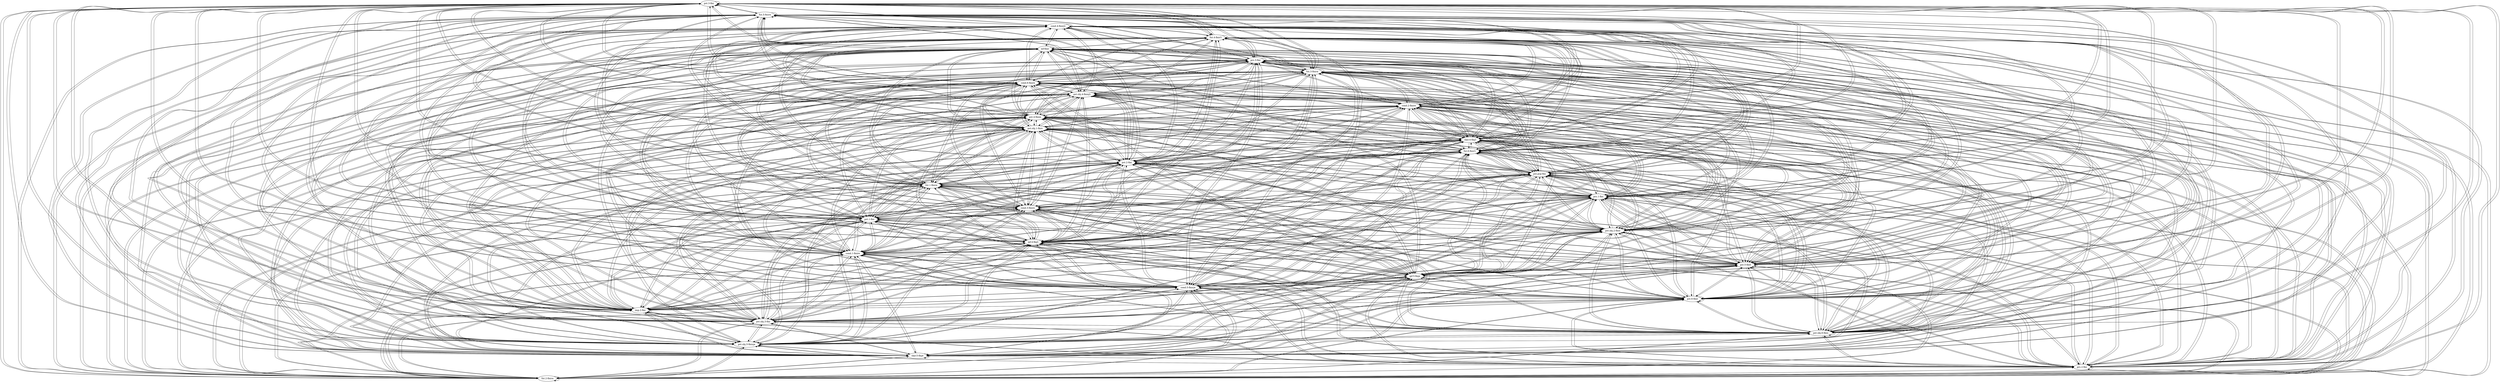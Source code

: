 digraph  {
	node [label="\N"];
	"pst.3-fini"	 [cell="pst.3",
		label="pst.3-fini",
		tense=pst,
		weight=1.0];
	"pst.3-fini" -> "pst.3-fini"	 [weight=1.0];
	"fut.5-finirE"	 [cell="fut.5",
		label="fut.5-finire",
		tense=fut,
		weight=1.0];
	"pst.3-fini" -> "fut.5-finirE"	 [weight=1.0];
	"fut.2-finira"	 [cell="fut.2",
		label="fut.2-finira",
		tense=fut,
		weight=1.0];
	"pst.3-fini" -> "fut.2-finira"	 [weight=1.0];
	"prs.2-fini"	 [cell="prs.2",
		label="prs.2-fini",
		tense=prs,
		weight=1.0];
	"pst.3-fini" -> "prs.2-fini"	 [weight=1.0];
	"sbjv.5-finjE"	 [cell="sbjv.5",
		label="sbjv.5-finje",
		tense=sbjv,
		weight=0.48];
	"pst.3-fini" -> "sbjv.5-finjE"	 [weight=0.0];
	"pst.sbj.5-finisjE"	 [cell="pst.sbj.5",
		label="pst.sbj.5-finisje",
		tense="pst.sbj",
		weight=1.0];
	"pst.3-fini" -> "pst.sbj.5-finisjE"	 [weight=1.0];
	"pst.sbj.6-finis"	 [cell="pst.sbj.6",
		label="pst.sbj.6-finis",
		tense="pst.sbj",
		weight=1.0];
	"pst.3-fini" -> "pst.sbj.6-finis"	 [weight=1.0];
	"pst.sbj.3-fini"	 [cell="pst.sbj.3",
		label="pst.sbj.3-fini",
		tense="pst.sbj",
		weight=1.0];
	"pst.3-fini" -> "pst.sbj.3-fini"	 [weight=1.0];
	"imp.2-fini"	 [cell="imp.2",
		label="imp.2-fini",
		tense=imp,
		weight=1.0];
	"pst.3-fini" -> "imp.2-fini"	 [weight=1.0];
	"pst.6-finir"	 [cell="pst.6",
		label="pst.6-finir",
		tense=pst,
		weight=1.0];
	"pst.3-fini" -> "pst.6-finir"	 [weight=1.0];
	"cond.5-finirjE"	 [cell="cond.5",
		label="cond.5-finirje",
		tense=cond,
		weight=1.0];
	"pst.3-fini" -> "cond.5-finirjE"	 [weight=1.0];
	"ipf.5-finjE"	 [cell="ipf.5",
		label="ipf.5-finje",
		tense=ipf,
		weight=0.48];
	"pst.3-fini" -> "ipf.5-finjE"	 [weight=0.0];
	"pst.5-finit"	 [cell="pst.5",
		label="pst.5-finit",
		tense=pst,
		weight=1.0];
	"pst.3-fini" -> "pst.5-finit"	 [weight=1.0];
	"cond.1-finirE"	 [cell="cond.1",
		label="cond.1-finire",
		tense=cond,
		weight=1.0];
	"pst.3-fini" -> "cond.1-finirE"	 [weight=1.0];
	"ipf.4-finjô"	 [cell="ipf.4",
		label="ipf.4-finjɔ̃",
		tense=ipf,
		weight=0.48];
	"pst.3-fini" -> "ipf.4-finjô"	 [weight=0.0];
	"pst.sbj.2-finis"	 [cell="pst.sbj.2",
		label="pst.sbj.2-finis",
		tense="pst.sbj",
		weight=1.0];
	"pst.3-fini" -> "pst.sbj.2-finis"	 [weight=1.0];
	"pst.1-fini"	 [cell="pst.1",
		label="pst.1-fini",
		tense=pst,
		weight=1.0];
	"pst.3-fini" -> "pst.1-fini"	 [weight=1.0];
	"cond.3-finirE"	 [cell="cond.3",
		label="cond.3-finire",
		tense=cond,
		weight=1.0];
	"pst.3-fini" -> "cond.3-finirE"	 [weight=1.0];
	"prs.1-fini"	 [cell="prs.1",
		label="prs.1-fini",
		tense=prs,
		weight=1.0];
	"pst.3-fini" -> "prs.1-fini"	 [weight=1.0];
	"fut.1-finirE"	 [cell="fut.1",
		label="fut.1-finire",
		tense=fut,
		weight=1.0];
	"pst.3-fini" -> "fut.1-finirE"	 [weight=1.0];
	"pst.pcp-fini"	 [cell="pst.pcp",
		label="pst.pcp-fini",
		tense="pst.pcp",
		weight=0.88];
	"pst.3-fini" -> "pst.pcp-fini"	 [weight=0.88];
	"pst.2-fini"	 [cell="pst.2",
		label="pst.2-fini",
		tense=pst,
		weight=1.0];
	"pst.3-fini" -> "pst.2-fini"	 [weight=1.0];
	"fut.6-finirô"	 [cell="fut.6",
		label="fut.6-finirɔ̃",
		tense=fut,
		weight=1.0];
	"pst.3-fini" -> "fut.6-finirô"	 [weight=1.0];
	"sbjv.4-finjô"	 [cell="sbjv.4",
		label="sbjv.4-finjɔ̃",
		tense=sbjv,
		weight=0.48];
	"pst.3-fini" -> "sbjv.4-finjô"	 [weight=0.0];
	"pst.sbj.1-finis"	 [cell="pst.sbj.1",
		label="pst.sbj.1-finis",
		tense="pst.sbj",
		weight=1.0];
	"pst.3-fini" -> "pst.sbj.1-finis"	 [weight=1.0];
	"pst.4-finim"	 [cell="pst.4",
		label="pst.4-finim",
		tense=pst,
		weight=1.0];
	"pst.3-fini" -> "pst.4-finim"	 [weight=1.0];
	"cond.2-finirE"	 [cell="cond.2",
		label="cond.2-finire",
		tense=cond,
		weight=1.0];
	"pst.3-fini" -> "cond.2-finirE"	 [weight=1.0];
	"pst.sbj.4-finisjô"	 [cell="pst.sbj.4",
		label="pst.sbj.4-finisjɔ̃",
		tense="pst.sbj",
		weight=1.0];
	"pst.3-fini" -> "pst.sbj.4-finisjô"	 [weight=1.0];
	"cond.6-finirE"	 [cell="cond.6",
		label="cond.6-finire",
		tense=cond,
		weight=1.0];
	"pst.3-fini" -> "cond.6-finirE"	 [weight=1.0];
	"fut.3-finira"	 [cell="fut.3",
		label="fut.3-finira",
		tense=fut,
		weight=1.0];
	"pst.3-fini" -> "fut.3-finira"	 [weight=1.0];
	"prs.3-fini"	 [cell="prs.3",
		label="prs.3-fini",
		tense=prs,
		weight=1.0];
	"pst.3-fini" -> "prs.3-fini"	 [weight=1.0];
	"inf-finir"	 [cell=inf,
		label="inf-finir",
		tense=inf,
		weight=1.0];
	"pst.3-fini" -> "inf-finir"	 [weight=1.0];
	"fut.4-finirô"	 [cell="fut.4",
		label="fut.4-finirɔ̃",
		tense=fut,
		weight=1.0];
	"pst.3-fini" -> "fut.4-finirô"	 [weight=1.0];
	"cond.4-finirjô"	 [cell="cond.4",
		label="cond.4-finirjɔ̃",
		tense=cond,
		weight=1.0];
	"pst.3-fini" -> "cond.4-finirjô"	 [weight=1.0];
	"fut.5-finirE" -> "pst.3-fini"	 [weight=0.5];
	"fut.5-finirE" -> "fut.5-finirE"	 [weight=1.0];
	"fut.5-finirE" -> "fut.2-finira"	 [weight=1.0];
	"fut.5-finirE" -> "prs.2-fini"	 [weight=1.0];
	"fut.5-finirE" -> "sbjv.5-finjE"	 [weight=0.1296];
	"fut.5-finirE" -> "pst.sbj.5-finisjE"	 [weight=0.5];
	"fut.5-finirE" -> "pst.sbj.6-finis"	 [weight=0.5];
	"fut.5-finirE" -> "pst.sbj.3-fini"	 [weight=0.5];
	"fut.5-finirE" -> "imp.2-fini"	 [weight=1.0];
	"fut.5-finirE" -> "pst.6-finir"	 [weight=0.5];
	"fut.5-finirE" -> "cond.5-finirjE"	 [weight=1.0];
	"fut.5-finirE" -> "ipf.5-finjE"	 [weight=0.1296];
	"fut.5-finirE" -> "pst.5-finit"	 [weight=0.5];
	"fut.5-finirE" -> "cond.1-finirE"	 [weight=1.0];
	"fut.5-finirE" -> "ipf.4-finjô"	 [weight=0.1296];
	"fut.5-finirE" -> "pst.sbj.2-finis"	 [weight=0.5];
	"fut.5-finirE" -> "pst.1-fini"	 [weight=0.5];
	"fut.5-finirE" -> "cond.3-finirE"	 [weight=1.0];
	"fut.5-finirE" -> "prs.1-fini"	 [weight=1.0];
	"fut.5-finirE" -> "fut.1-finirE"	 [weight=1.0];
	"fut.5-finirE" -> "pst.pcp-fini"	 [weight=0.3696];
	"fut.5-finirE" -> "pst.2-fini"	 [weight=0.5];
	"fut.5-finirE" -> "fut.6-finirô"	 [weight=1.0];
	"fut.5-finirE" -> "sbjv.4-finjô"	 [weight=0.1296];
	"fut.5-finirE" -> "pst.sbj.1-finis"	 [weight=0.5];
	"fut.5-finirE" -> "pst.4-finim"	 [weight=0.5];
	"fut.5-finirE" -> "cond.2-finirE"	 [weight=1.0];
	"fut.5-finirE" -> "pst.sbj.4-finisjô"	 [weight=0.5];
	"fut.5-finirE" -> "cond.6-finirE"	 [weight=1.0];
	"fut.5-finirE" -> "fut.3-finira"	 [weight=1.0];
	"fut.5-finirE" -> "prs.3-fini"	 [weight=1.0];
	"fut.5-finirE" -> "inf-finir"	 [weight=0.5];
	"fut.5-finirE" -> "fut.4-finirô"	 [weight=1.0];
	"fut.5-finirE" -> "cond.4-finirjô"	 [weight=1.0];
	"fut.2-finira" -> "pst.3-fini"	 [weight=0.5];
	"fut.2-finira" -> "fut.5-finirE"	 [weight=1.0];
	"fut.2-finira" -> "fut.2-finira"	 [weight=1.0];
	"fut.2-finira" -> "prs.2-fini"	 [weight=1.0];
	"fut.2-finira" -> "sbjv.5-finjE"	 [weight=0.1296];
	"fut.2-finira" -> "pst.sbj.5-finisjE"	 [weight=0.5];
	"fut.2-finira" -> "pst.sbj.6-finis"	 [weight=0.5];
	"fut.2-finira" -> "pst.sbj.3-fini"	 [weight=0.5];
	"fut.2-finira" -> "imp.2-fini"	 [weight=1.0];
	"fut.2-finira" -> "pst.6-finir"	 [weight=0.5];
	"fut.2-finira" -> "cond.5-finirjE"	 [weight=1.0];
	"fut.2-finira" -> "ipf.5-finjE"	 [weight=0.1296];
	"fut.2-finira" -> "pst.5-finit"	 [weight=0.5];
	"fut.2-finira" -> "cond.1-finirE"	 [weight=1.0];
	"fut.2-finira" -> "ipf.4-finjô"	 [weight=0.1296];
	"fut.2-finira" -> "pst.sbj.2-finis"	 [weight=0.5];
	"fut.2-finira" -> "pst.1-fini"	 [weight=0.5];
	"fut.2-finira" -> "cond.3-finirE"	 [weight=1.0];
	"fut.2-finira" -> "prs.1-fini"	 [weight=1.0];
	"fut.2-finira" -> "fut.1-finirE"	 [weight=1.0];
	"fut.2-finira" -> "pst.pcp-fini"	 [weight=0.3696];
	"fut.2-finira" -> "pst.2-fini"	 [weight=0.5];
	"fut.2-finira" -> "fut.6-finirô"	 [weight=1.0];
	"fut.2-finira" -> "sbjv.4-finjô"	 [weight=0.1296];
	"fut.2-finira" -> "pst.sbj.1-finis"	 [weight=0.5];
	"fut.2-finira" -> "pst.4-finim"	 [weight=0.5];
	"fut.2-finira" -> "cond.2-finirE"	 [weight=1.0];
	"fut.2-finira" -> "pst.sbj.4-finisjô"	 [weight=0.5];
	"fut.2-finira" -> "cond.6-finirE"	 [weight=1.0];
	"fut.2-finira" -> "fut.3-finira"	 [weight=1.0];
	"fut.2-finira" -> "prs.3-fini"	 [weight=1.0];
	"fut.2-finira" -> "inf-finir"	 [weight=0.5];
	"fut.2-finira" -> "fut.4-finirô"	 [weight=1.0];
	"fut.2-finira" -> "cond.4-finirjô"	 [weight=1.0];
	"prs.2-fini" -> "pst.3-fini"	 [weight=0.48];
	"prs.2-fini" -> "fut.5-finirE"	 [weight=0.98];
	"prs.2-fini" -> "fut.2-finira"	 [weight=0.98];
	"prs.2-fini" -> "prs.2-fini"	 [weight=1.0];
	"prs.2-fini" -> "sbjv.5-finjE"	 [weight=0.096];
	"prs.2-fini" -> "pst.sbj.5-finisjE"	 [weight=0.48];
	"prs.2-fini" -> "pst.sbj.6-finis"	 [weight=0.48];
	"prs.2-fini" -> "pst.sbj.3-fini"	 [weight=0.48];
	"prs.2-fini" -> "imp.2-fini"	 [weight=1.0];
	"prs.2-fini" -> "pst.6-finir"	 [weight=0.48];
	"prs.2-fini" -> "cond.5-finirjE"	 [weight=0.98];
	"prs.2-fini" -> "ipf.5-finjE"	 [weight=0.096];
	"prs.2-fini" -> "pst.5-finit"	 [weight=0.48];
	"prs.2-fini" -> "cond.1-finirE"	 [weight=0.98];
	"prs.2-fini" -> "ipf.4-finjô"	 [weight=0.096];
	"prs.2-fini" -> "pst.sbj.2-finis"	 [weight=0.48];
	"prs.2-fini" -> "pst.1-fini"	 [weight=0.48];
	"prs.2-fini" -> "cond.3-finirE"	 [weight=0.98];
	"prs.2-fini" -> "prs.1-fini"	 [weight=1.0];
	"prs.2-fini" -> "fut.1-finirE"	 [weight=0.98];
	"prs.2-fini" -> "pst.pcp-fini"	 [weight=0.4312];
	"prs.2-fini" -> "pst.2-fini"	 [weight=0.48];
	"prs.2-fini" -> "fut.6-finirô"	 [weight=0.98];
	"prs.2-fini" -> "sbjv.4-finjô"	 [weight=0.096];
	"prs.2-fini" -> "pst.sbj.1-finis"	 [weight=0.48];
	"prs.2-fini" -> "pst.4-finim"	 [weight=0.48];
	"prs.2-fini" -> "cond.2-finirE"	 [weight=0.98];
	"prs.2-fini" -> "pst.sbj.4-finisjô"	 [weight=0.48];
	"prs.2-fini" -> "cond.6-finirE"	 [weight=0.98];
	"prs.2-fini" -> "fut.3-finira"	 [weight=0.98];
	"prs.2-fini" -> "prs.3-fini"	 [weight=1.0];
	"prs.2-fini" -> "inf-finir"	 [weight=0.48];
	"prs.2-fini" -> "fut.4-finirô"	 [weight=0.98];
	"prs.2-fini" -> "cond.4-finirjô"	 [weight=0.98];
	"sbjv.5-finjE" -> "pst.3-fini"	 [weight=0.04];
	"sbjv.5-finjE" -> "fut.5-finirE"	 [weight=0.03];
	"sbjv.5-finjE" -> "fut.2-finira"	 [weight=0.03];
	"sbjv.5-finjE" -> "prs.2-fini"	 [weight=0.07];
	"sbjv.5-finjE" -> "sbjv.5-finjE"	 [weight=0.48];
	"sbjv.5-finjE" -> "pst.sbj.5-finisjE"	 [weight=0.04];
	"sbjv.5-finjE" -> "pst.sbj.6-finis"	 [weight=0.04];
	"sbjv.5-finjE" -> "pst.sbj.3-fini"	 [weight=0.04];
	"sbjv.5-finjE" -> "imp.2-fini"	 [weight=0.07];
	"sbjv.5-finjE" -> "pst.6-finir"	 [weight=0.04];
	"sbjv.5-finjE" -> "cond.5-finirjE"	 [weight=0.03];
	"sbjv.5-finjE" -> "ipf.5-finjE"	 [weight=0.48];
	"sbjv.5-finjE" -> "pst.5-finit"	 [weight=0.04];
	"sbjv.5-finjE" -> "cond.1-finirE"	 [weight=0.03];
	"sbjv.5-finjE" -> "ipf.4-finjô"	 [weight=0.48];
	"sbjv.5-finjE" -> "pst.sbj.2-finis"	 [weight=0.04];
	"sbjv.5-finjE" -> "pst.1-fini"	 [weight=0.04];
	"sbjv.5-finjE" -> "cond.3-finirE"	 [weight=0.03];
	"sbjv.5-finjE" -> "prs.1-fini"	 [weight=0.07];
	"sbjv.5-finjE" -> "fut.1-finirE"	 [weight=0.03];
	"sbjv.5-finjE" -> "pst.pcp-fini"	 [weight=0.0088];
	"sbjv.5-finjE" -> "pst.2-fini"	 [weight=0.04];
	"sbjv.5-finjE" -> "fut.6-finirô"	 [weight=0.03];
	"sbjv.5-finjE" -> "sbjv.4-finjô"	 [weight=0.48];
	"sbjv.5-finjE" -> "pst.sbj.1-finis"	 [weight=0.04];
	"sbjv.5-finjE" -> "pst.4-finim"	 [weight=0.04];
	"sbjv.5-finjE" -> "cond.2-finirE"	 [weight=0.03];
	"sbjv.5-finjE" -> "pst.sbj.4-finisjô"	 [weight=0.04];
	"sbjv.5-finjE" -> "cond.6-finirE"	 [weight=0.03];
	"sbjv.5-finjE" -> "fut.3-finira"	 [weight=0.03];
	"sbjv.5-finjE" -> "prs.3-fini"	 [weight=0.07];
	"sbjv.5-finjE" -> "inf-finir"	 [weight=0.04];
	"sbjv.5-finjE" -> "fut.4-finirô"	 [weight=0.03];
	"sbjv.5-finjE" -> "cond.4-finirjô"	 [weight=0.03];
	"pst.sbj.5-finisjE" -> "pst.3-fini"	 [weight=1.0];
	"pst.sbj.5-finisjE" -> "fut.5-finirE"	 [weight=1.0];
	"pst.sbj.5-finisjE" -> "fut.2-finira"	 [weight=1.0];
	"pst.sbj.5-finisjE" -> "prs.2-fini"	 [weight=1.0];
	"pst.sbj.5-finisjE" -> "sbjv.5-finjE"	 [weight=0.0];
	"pst.sbj.5-finisjE" -> "pst.sbj.5-finisjE"	 [weight=1.0];
	"pst.sbj.5-finisjE" -> "pst.sbj.6-finis"	 [weight=1.0];
	"pst.sbj.5-finisjE" -> "pst.sbj.3-fini"	 [weight=1.0];
	"pst.sbj.5-finisjE" -> "imp.2-fini"	 [weight=1.0];
	"pst.sbj.5-finisjE" -> "pst.6-finir"	 [weight=1.0];
	"pst.sbj.5-finisjE" -> "cond.5-finirjE"	 [weight=1.0];
	"pst.sbj.5-finisjE" -> "ipf.5-finjE"	 [weight=0.0];
	"pst.sbj.5-finisjE" -> "pst.5-finit"	 [weight=1.0];
	"pst.sbj.5-finisjE" -> "cond.1-finirE"	 [weight=1.0];
	"pst.sbj.5-finisjE" -> "ipf.4-finjô"	 [weight=0.0];
	"pst.sbj.5-finisjE" -> "pst.sbj.2-finis"	 [weight=1.0];
	"pst.sbj.5-finisjE" -> "pst.1-fini"	 [weight=1.0];
	"pst.sbj.5-finisjE" -> "cond.3-finirE"	 [weight=1.0];
	"pst.sbj.5-finisjE" -> "prs.1-fini"	 [weight=1.0];
	"pst.sbj.5-finisjE" -> "fut.1-finirE"	 [weight=1.0];
	"pst.sbj.5-finisjE" -> "pst.pcp-fini"	 [weight=0.88];
	"pst.sbj.5-finisjE" -> "pst.2-fini"	 [weight=1.0];
	"pst.sbj.5-finisjE" -> "fut.6-finirô"	 [weight=1.0];
	"pst.sbj.5-finisjE" -> "sbjv.4-finjô"	 [weight=0.0];
	"pst.sbj.5-finisjE" -> "pst.sbj.1-finis"	 [weight=1.0];
	"pst.sbj.5-finisjE" -> "pst.4-finim"	 [weight=1.0];
	"pst.sbj.5-finisjE" -> "cond.2-finirE"	 [weight=1.0];
	"pst.sbj.5-finisjE" -> "pst.sbj.4-finisjô"	 [weight=1.0];
	"pst.sbj.5-finisjE" -> "cond.6-finirE"	 [weight=1.0];
	"pst.sbj.5-finisjE" -> "fut.3-finira"	 [weight=1.0];
	"pst.sbj.5-finisjE" -> "prs.3-fini"	 [weight=1.0];
	"pst.sbj.5-finisjE" -> "inf-finir"	 [weight=1.0];
	"pst.sbj.5-finisjE" -> "fut.4-finirô"	 [weight=1.0];
	"pst.sbj.5-finisjE" -> "cond.4-finirjô"	 [weight=1.0];
	"pst.sbj.6-finis" -> "pst.3-fini"	 [weight=1.0];
	"pst.sbj.6-finis" -> "fut.5-finirE"	 [weight=1.0];
	"pst.sbj.6-finis" -> "fut.2-finira"	 [weight=1.0];
	"pst.sbj.6-finis" -> "prs.2-fini"	 [weight=1.0];
	"pst.sbj.6-finis" -> "sbjv.5-finjE"	 [weight=0.0];
	"pst.sbj.6-finis" -> "pst.sbj.5-finisjE"	 [weight=1.0];
	"pst.sbj.6-finis" -> "pst.sbj.6-finis"	 [weight=1.0];
	"pst.sbj.6-finis" -> "pst.sbj.3-fini"	 [weight=1.0];
	"pst.sbj.6-finis" -> "imp.2-fini"	 [weight=1.0];
	"pst.sbj.6-finis" -> "pst.6-finir"	 [weight=1.0];
	"pst.sbj.6-finis" -> "cond.5-finirjE"	 [weight=1.0];
	"pst.sbj.6-finis" -> "ipf.5-finjE"	 [weight=0.0];
	"pst.sbj.6-finis" -> "pst.5-finit"	 [weight=1.0];
	"pst.sbj.6-finis" -> "cond.1-finirE"	 [weight=1.0];
	"pst.sbj.6-finis" -> "ipf.4-finjô"	 [weight=0.0];
	"pst.sbj.6-finis" -> "pst.sbj.2-finis"	 [weight=1.0];
	"pst.sbj.6-finis" -> "pst.1-fini"	 [weight=1.0];
	"pst.sbj.6-finis" -> "cond.3-finirE"	 [weight=1.0];
	"pst.sbj.6-finis" -> "prs.1-fini"	 [weight=1.0];
	"pst.sbj.6-finis" -> "fut.1-finirE"	 [weight=1.0];
	"pst.sbj.6-finis" -> "pst.pcp-fini"	 [weight=0.88];
	"pst.sbj.6-finis" -> "pst.2-fini"	 [weight=1.0];
	"pst.sbj.6-finis" -> "fut.6-finirô"	 [weight=1.0];
	"pst.sbj.6-finis" -> "sbjv.4-finjô"	 [weight=0.0];
	"pst.sbj.6-finis" -> "pst.sbj.1-finis"	 [weight=1.0];
	"pst.sbj.6-finis" -> "pst.4-finim"	 [weight=1.0];
	"pst.sbj.6-finis" -> "cond.2-finirE"	 [weight=1.0];
	"pst.sbj.6-finis" -> "pst.sbj.4-finisjô"	 [weight=1.0];
	"pst.sbj.6-finis" -> "cond.6-finirE"	 [weight=1.0];
	"pst.sbj.6-finis" -> "fut.3-finira"	 [weight=1.0];
	"pst.sbj.6-finis" -> "prs.3-fini"	 [weight=1.0];
	"pst.sbj.6-finis" -> "inf-finir"	 [weight=1.0];
	"pst.sbj.6-finis" -> "fut.4-finirô"	 [weight=1.0];
	"pst.sbj.6-finis" -> "cond.4-finirjô"	 [weight=1.0];
	"pst.sbj.3-fini" -> "pst.3-fini"	 [weight=1.0];
	"pst.sbj.3-fini" -> "fut.5-finirE"	 [weight=1.0];
	"pst.sbj.3-fini" -> "fut.2-finira"	 [weight=1.0];
	"pst.sbj.3-fini" -> "prs.2-fini"	 [weight=1.0];
	"pst.sbj.3-fini" -> "sbjv.5-finjE"	 [weight=0.0];
	"pst.sbj.3-fini" -> "pst.sbj.5-finisjE"	 [weight=1.0];
	"pst.sbj.3-fini" -> "pst.sbj.6-finis"	 [weight=1.0];
	"pst.sbj.3-fini" -> "pst.sbj.3-fini"	 [weight=1.0];
	"pst.sbj.3-fini" -> "imp.2-fini"	 [weight=1.0];
	"pst.sbj.3-fini" -> "pst.6-finir"	 [weight=1.0];
	"pst.sbj.3-fini" -> "cond.5-finirjE"	 [weight=1.0];
	"pst.sbj.3-fini" -> "ipf.5-finjE"	 [weight=0.0];
	"pst.sbj.3-fini" -> "pst.5-finit"	 [weight=1.0];
	"pst.sbj.3-fini" -> "cond.1-finirE"	 [weight=1.0];
	"pst.sbj.3-fini" -> "ipf.4-finjô"	 [weight=0.0];
	"pst.sbj.3-fini" -> "pst.sbj.2-finis"	 [weight=1.0];
	"pst.sbj.3-fini" -> "pst.1-fini"	 [weight=1.0];
	"pst.sbj.3-fini" -> "cond.3-finirE"	 [weight=1.0];
	"pst.sbj.3-fini" -> "prs.1-fini"	 [weight=1.0];
	"pst.sbj.3-fini" -> "fut.1-finirE"	 [weight=1.0];
	"pst.sbj.3-fini" -> "pst.pcp-fini"	 [weight=0.88];
	"pst.sbj.3-fini" -> "pst.2-fini"	 [weight=1.0];
	"pst.sbj.3-fini" -> "fut.6-finirô"	 [weight=1.0];
	"pst.sbj.3-fini" -> "sbjv.4-finjô"	 [weight=0.0];
	"pst.sbj.3-fini" -> "pst.sbj.1-finis"	 [weight=1.0];
	"pst.sbj.3-fini" -> "pst.4-finim"	 [weight=1.0];
	"pst.sbj.3-fini" -> "cond.2-finirE"	 [weight=1.0];
	"pst.sbj.3-fini" -> "pst.sbj.4-finisjô"	 [weight=1.0];
	"pst.sbj.3-fini" -> "cond.6-finirE"	 [weight=1.0];
	"pst.sbj.3-fini" -> "fut.3-finira"	 [weight=1.0];
	"pst.sbj.3-fini" -> "prs.3-fini"	 [weight=1.0];
	"pst.sbj.3-fini" -> "inf-finir"	 [weight=1.0];
	"pst.sbj.3-fini" -> "fut.4-finirô"	 [weight=1.0];
	"pst.sbj.3-fini" -> "cond.4-finirjô"	 [weight=1.0];
	"imp.2-fini" -> "pst.3-fini"	 [weight=0.48];
	"imp.2-fini" -> "fut.5-finirE"	 [weight=0.98];
	"imp.2-fini" -> "fut.2-finira"	 [weight=0.98];
	"imp.2-fini" -> "prs.2-fini"	 [weight=1.0];
	"imp.2-fini" -> "sbjv.5-finjE"	 [weight=0.096];
	"imp.2-fini" -> "pst.sbj.5-finisjE"	 [weight=0.48];
	"imp.2-fini" -> "pst.sbj.6-finis"	 [weight=0.48];
	"imp.2-fini" -> "pst.sbj.3-fini"	 [weight=0.48];
	"imp.2-fini" -> "imp.2-fini"	 [weight=1.0];
	"imp.2-fini" -> "pst.6-finir"	 [weight=0.48];
	"imp.2-fini" -> "cond.5-finirjE"	 [weight=0.98];
	"imp.2-fini" -> "ipf.5-finjE"	 [weight=0.096];
	"imp.2-fini" -> "pst.5-finit"	 [weight=0.48];
	"imp.2-fini" -> "cond.1-finirE"	 [weight=0.98];
	"imp.2-fini" -> "ipf.4-finjô"	 [weight=0.096];
	"imp.2-fini" -> "pst.sbj.2-finis"	 [weight=0.48];
	"imp.2-fini" -> "pst.1-fini"	 [weight=0.48];
	"imp.2-fini" -> "cond.3-finirE"	 [weight=0.98];
	"imp.2-fini" -> "prs.1-fini"	 [weight=1.0];
	"imp.2-fini" -> "fut.1-finirE"	 [weight=0.98];
	"imp.2-fini" -> "pst.pcp-fini"	 [weight=0.4312];
	"imp.2-fini" -> "pst.2-fini"	 [weight=0.48];
	"imp.2-fini" -> "fut.6-finirô"	 [weight=0.98];
	"imp.2-fini" -> "sbjv.4-finjô"	 [weight=0.096];
	"imp.2-fini" -> "pst.sbj.1-finis"	 [weight=0.48];
	"imp.2-fini" -> "pst.4-finim"	 [weight=0.48];
	"imp.2-fini" -> "cond.2-finirE"	 [weight=0.98];
	"imp.2-fini" -> "pst.sbj.4-finisjô"	 [weight=0.48];
	"imp.2-fini" -> "cond.6-finirE"	 [weight=0.98];
	"imp.2-fini" -> "fut.3-finira"	 [weight=0.98];
	"imp.2-fini" -> "prs.3-fini"	 [weight=1.0];
	"imp.2-fini" -> "inf-finir"	 [weight=0.48];
	"imp.2-fini" -> "fut.4-finirô"	 [weight=0.98];
	"imp.2-fini" -> "cond.4-finirjô"	 [weight=0.98];
	"pst.6-finir" -> "pst.3-fini"	 [weight=1.0];
	"pst.6-finir" -> "fut.5-finirE"	 [weight=1.0];
	"pst.6-finir" -> "fut.2-finira"	 [weight=1.0];
	"pst.6-finir" -> "prs.2-fini"	 [weight=1.0];
	"pst.6-finir" -> "sbjv.5-finjE"	 [weight=0.0];
	"pst.6-finir" -> "pst.sbj.5-finisjE"	 [weight=1.0];
	"pst.6-finir" -> "pst.sbj.6-finis"	 [weight=1.0];
	"pst.6-finir" -> "pst.sbj.3-fini"	 [weight=1.0];
	"pst.6-finir" -> "imp.2-fini"	 [weight=1.0];
	"pst.6-finir" -> "pst.6-finir"	 [weight=1.0];
	"pst.6-finir" -> "cond.5-finirjE"	 [weight=1.0];
	"pst.6-finir" -> "ipf.5-finjE"	 [weight=0.0];
	"pst.6-finir" -> "pst.5-finit"	 [weight=1.0];
	"pst.6-finir" -> "cond.1-finirE"	 [weight=1.0];
	"pst.6-finir" -> "ipf.4-finjô"	 [weight=0.0];
	"pst.6-finir" -> "pst.sbj.2-finis"	 [weight=1.0];
	"pst.6-finir" -> "pst.1-fini"	 [weight=1.0];
	"pst.6-finir" -> "cond.3-finirE"	 [weight=1.0];
	"pst.6-finir" -> "prs.1-fini"	 [weight=1.0];
	"pst.6-finir" -> "fut.1-finirE"	 [weight=1.0];
	"pst.6-finir" -> "pst.pcp-fini"	 [weight=0.88];
	"pst.6-finir" -> "pst.2-fini"	 [weight=1.0];
	"pst.6-finir" -> "fut.6-finirô"	 [weight=1.0];
	"pst.6-finir" -> "sbjv.4-finjô"	 [weight=0.0];
	"pst.6-finir" -> "pst.sbj.1-finis"	 [weight=1.0];
	"pst.6-finir" -> "pst.4-finim"	 [weight=1.0];
	"pst.6-finir" -> "cond.2-finirE"	 [weight=1.0];
	"pst.6-finir" -> "pst.sbj.4-finisjô"	 [weight=1.0];
	"pst.6-finir" -> "cond.6-finirE"	 [weight=1.0];
	"pst.6-finir" -> "fut.3-finira"	 [weight=1.0];
	"pst.6-finir" -> "prs.3-fini"	 [weight=1.0];
	"pst.6-finir" -> "inf-finir"	 [weight=1.0];
	"pst.6-finir" -> "fut.4-finirô"	 [weight=1.0];
	"pst.6-finir" -> "cond.4-finirjô"	 [weight=1.0];
	"cond.5-finirjE" -> "pst.3-fini"	 [weight=0.5];
	"cond.5-finirjE" -> "fut.5-finirE"	 [weight=1.0];
	"cond.5-finirjE" -> "fut.2-finira"	 [weight=1.0];
	"cond.5-finirjE" -> "prs.2-fini"	 [weight=1.0];
	"cond.5-finirjE" -> "sbjv.5-finjE"	 [weight=0.096];
	"cond.5-finirjE" -> "pst.sbj.5-finisjE"	 [weight=0.5];
	"cond.5-finirjE" -> "pst.sbj.6-finis"	 [weight=0.5];
	"cond.5-finirjE" -> "pst.sbj.3-fini"	 [weight=0.5];
	"cond.5-finirjE" -> "imp.2-fini"	 [weight=1.0];
	"cond.5-finirjE" -> "pst.6-finir"	 [weight=0.5];
	"cond.5-finirjE" -> "cond.5-finirjE"	 [weight=1.0];
	"cond.5-finirjE" -> "ipf.5-finjE"	 [weight=0.096];
	"cond.5-finirjE" -> "pst.5-finit"	 [weight=0.5];
	"cond.5-finirjE" -> "cond.1-finirE"	 [weight=1.0];
	"cond.5-finirjE" -> "ipf.4-finjô"	 [weight=0.096];
	"cond.5-finirjE" -> "pst.sbj.2-finis"	 [weight=0.5];
	"cond.5-finirjE" -> "pst.1-fini"	 [weight=0.5];
	"cond.5-finirjE" -> "cond.3-finirE"	 [weight=1.0];
	"cond.5-finirjE" -> "prs.1-fini"	 [weight=1.0];
	"cond.5-finirjE" -> "fut.1-finirE"	 [weight=1.0];
	"cond.5-finirjE" -> "pst.pcp-fini"	 [weight=0.3696];
	"cond.5-finirjE" -> "pst.2-fini"	 [weight=0.5];
	"cond.5-finirjE" -> "fut.6-finirô"	 [weight=1.0];
	"cond.5-finirjE" -> "sbjv.4-finjô"	 [weight=0.096];
	"cond.5-finirjE" -> "pst.sbj.1-finis"	 [weight=0.5];
	"cond.5-finirjE" -> "pst.4-finim"	 [weight=0.5];
	"cond.5-finirjE" -> "cond.2-finirE"	 [weight=1.0];
	"cond.5-finirjE" -> "pst.sbj.4-finisjô"	 [weight=0.5];
	"cond.5-finirjE" -> "cond.6-finirE"	 [weight=1.0];
	"cond.5-finirjE" -> "fut.3-finira"	 [weight=1.0];
	"cond.5-finirjE" -> "prs.3-fini"	 [weight=1.0];
	"cond.5-finirjE" -> "inf-finir"	 [weight=0.48];
	"cond.5-finirjE" -> "fut.4-finirô"	 [weight=1.0];
	"cond.5-finirjE" -> "cond.4-finirjô"	 [weight=1.0];
	"ipf.5-finjE" -> "pst.3-fini"	 [weight=0.04];
	"ipf.5-finjE" -> "fut.5-finirE"	 [weight=0.03];
	"ipf.5-finjE" -> "fut.2-finira"	 [weight=0.03];
	"ipf.5-finjE" -> "prs.2-fini"	 [weight=0.07];
	"ipf.5-finjE" -> "sbjv.5-finjE"	 [weight=0.48];
	"ipf.5-finjE" -> "pst.sbj.5-finisjE"	 [weight=0.04];
	"ipf.5-finjE" -> "pst.sbj.6-finis"	 [weight=0.04];
	"ipf.5-finjE" -> "pst.sbj.3-fini"	 [weight=0.04];
	"ipf.5-finjE" -> "imp.2-fini"	 [weight=0.07];
	"ipf.5-finjE" -> "pst.6-finir"	 [weight=0.04];
	"ipf.5-finjE" -> "cond.5-finirjE"	 [weight=0.03];
	"ipf.5-finjE" -> "ipf.5-finjE"	 [weight=0.48];
	"ipf.5-finjE" -> "pst.5-finit"	 [weight=0.04];
	"ipf.5-finjE" -> "cond.1-finirE"	 [weight=0.03];
	"ipf.5-finjE" -> "ipf.4-finjô"	 [weight=0.48];
	"ipf.5-finjE" -> "pst.sbj.2-finis"	 [weight=0.04];
	"ipf.5-finjE" -> "pst.1-fini"	 [weight=0.04];
	"ipf.5-finjE" -> "cond.3-finirE"	 [weight=0.03];
	"ipf.5-finjE" -> "prs.1-fini"	 [weight=0.07];
	"ipf.5-finjE" -> "fut.1-finirE"	 [weight=0.03];
	"ipf.5-finjE" -> "pst.pcp-fini"	 [weight=0.0088];
	"ipf.5-finjE" -> "pst.2-fini"	 [weight=0.04];
	"ipf.5-finjE" -> "fut.6-finirô"	 [weight=0.03];
	"ipf.5-finjE" -> "sbjv.4-finjô"	 [weight=0.48];
	"ipf.5-finjE" -> "pst.sbj.1-finis"	 [weight=0.04];
	"ipf.5-finjE" -> "pst.4-finim"	 [weight=0.04];
	"ipf.5-finjE" -> "cond.2-finirE"	 [weight=0.03];
	"ipf.5-finjE" -> "pst.sbj.4-finisjô"	 [weight=0.04];
	"ipf.5-finjE" -> "cond.6-finirE"	 [weight=0.03];
	"ipf.5-finjE" -> "fut.3-finira"	 [weight=0.03];
	"ipf.5-finjE" -> "prs.3-fini"	 [weight=0.07];
	"ipf.5-finjE" -> "inf-finir"	 [weight=0.04];
	"ipf.5-finjE" -> "fut.4-finirô"	 [weight=0.03];
	"ipf.5-finjE" -> "cond.4-finirjô"	 [weight=0.03];
	"pst.5-finit" -> "pst.3-fini"	 [weight=1.0];
	"pst.5-finit" -> "fut.5-finirE"	 [weight=1.0];
	"pst.5-finit" -> "fut.2-finira"	 [weight=1.0];
	"pst.5-finit" -> "prs.2-fini"	 [weight=1.0];
	"pst.5-finit" -> "sbjv.5-finjE"	 [weight=0.0];
	"pst.5-finit" -> "pst.sbj.5-finisjE"	 [weight=1.0];
	"pst.5-finit" -> "pst.sbj.6-finis"	 [weight=1.0];
	"pst.5-finit" -> "pst.sbj.3-fini"	 [weight=1.0];
	"pst.5-finit" -> "imp.2-fini"	 [weight=1.0];
	"pst.5-finit" -> "pst.6-finir"	 [weight=1.0];
	"pst.5-finit" -> "cond.5-finirjE"	 [weight=1.0];
	"pst.5-finit" -> "ipf.5-finjE"	 [weight=0.0];
	"pst.5-finit" -> "pst.5-finit"	 [weight=1.0];
	"pst.5-finit" -> "cond.1-finirE"	 [weight=1.0];
	"pst.5-finit" -> "ipf.4-finjô"	 [weight=0.0];
	"pst.5-finit" -> "pst.sbj.2-finis"	 [weight=1.0];
	"pst.5-finit" -> "pst.1-fini"	 [weight=1.0];
	"pst.5-finit" -> "cond.3-finirE"	 [weight=1.0];
	"pst.5-finit" -> "prs.1-fini"	 [weight=1.0];
	"pst.5-finit" -> "fut.1-finirE"	 [weight=1.0];
	"pst.5-finit" -> "pst.pcp-fini"	 [weight=0.88];
	"pst.5-finit" -> "pst.2-fini"	 [weight=1.0];
	"pst.5-finit" -> "fut.6-finirô"	 [weight=1.0];
	"pst.5-finit" -> "sbjv.4-finjô"	 [weight=0.0];
	"pst.5-finit" -> "pst.sbj.1-finis"	 [weight=1.0];
	"pst.5-finit" -> "pst.4-finim"	 [weight=1.0];
	"pst.5-finit" -> "cond.2-finirE"	 [weight=1.0];
	"pst.5-finit" -> "pst.sbj.4-finisjô"	 [weight=1.0];
	"pst.5-finit" -> "cond.6-finirE"	 [weight=1.0];
	"pst.5-finit" -> "fut.3-finira"	 [weight=1.0];
	"pst.5-finit" -> "prs.3-fini"	 [weight=1.0];
	"pst.5-finit" -> "inf-finir"	 [weight=1.0];
	"pst.5-finit" -> "fut.4-finirô"	 [weight=1.0];
	"pst.5-finit" -> "cond.4-finirjô"	 [weight=1.0];
	"cond.1-finirE" -> "pst.3-fini"	 [weight=0.5];
	"cond.1-finirE" -> "fut.5-finirE"	 [weight=1.0];
	"cond.1-finirE" -> "fut.2-finira"	 [weight=1.0];
	"cond.1-finirE" -> "prs.2-fini"	 [weight=1.0];
	"cond.1-finirE" -> "sbjv.5-finjE"	 [weight=0.096];
	"cond.1-finirE" -> "pst.sbj.5-finisjE"	 [weight=0.5];
	"cond.1-finirE" -> "pst.sbj.6-finis"	 [weight=0.5];
	"cond.1-finirE" -> "pst.sbj.3-fini"	 [weight=0.5];
	"cond.1-finirE" -> "imp.2-fini"	 [weight=1.0];
	"cond.1-finirE" -> "pst.6-finir"	 [weight=0.5];
	"cond.1-finirE" -> "cond.5-finirjE"	 [weight=1.0];
	"cond.1-finirE" -> "ipf.5-finjE"	 [weight=0.096];
	"cond.1-finirE" -> "pst.5-finit"	 [weight=0.5];
	"cond.1-finirE" -> "cond.1-finirE"	 [weight=1.0];
	"cond.1-finirE" -> "ipf.4-finjô"	 [weight=0.096];
	"cond.1-finirE" -> "pst.sbj.2-finis"	 [weight=0.5];
	"cond.1-finirE" -> "pst.1-fini"	 [weight=0.5];
	"cond.1-finirE" -> "cond.3-finirE"	 [weight=1.0];
	"cond.1-finirE" -> "prs.1-fini"	 [weight=1.0];
	"cond.1-finirE" -> "fut.1-finirE"	 [weight=1.0];
	"cond.1-finirE" -> "pst.pcp-fini"	 [weight=0.3696];
	"cond.1-finirE" -> "pst.2-fini"	 [weight=0.5];
	"cond.1-finirE" -> "fut.6-finirô"	 [weight=1.0];
	"cond.1-finirE" -> "sbjv.4-finjô"	 [weight=0.096];
	"cond.1-finirE" -> "pst.sbj.1-finis"	 [weight=0.5];
	"cond.1-finirE" -> "pst.4-finim"	 [weight=0.5];
	"cond.1-finirE" -> "cond.2-finirE"	 [weight=1.0];
	"cond.1-finirE" -> "pst.sbj.4-finisjô"	 [weight=0.5];
	"cond.1-finirE" -> "cond.6-finirE"	 [weight=1.0];
	"cond.1-finirE" -> "fut.3-finira"	 [weight=1.0];
	"cond.1-finirE" -> "prs.3-fini"	 [weight=1.0];
	"cond.1-finirE" -> "inf-finir"	 [weight=0.48];
	"cond.1-finirE" -> "fut.4-finirô"	 [weight=1.0];
	"cond.1-finirE" -> "cond.4-finirjô"	 [weight=1.0];
	"ipf.4-finjô" -> "pst.3-fini"	 [weight=0.04];
	"ipf.4-finjô" -> "fut.5-finirE"	 [weight=0.03];
	"ipf.4-finjô" -> "fut.2-finira"	 [weight=0.03];
	"ipf.4-finjô" -> "prs.2-fini"	 [weight=0.07];
	"ipf.4-finjô" -> "sbjv.5-finjE"	 [weight=0.48];
	"ipf.4-finjô" -> "pst.sbj.5-finisjE"	 [weight=0.04];
	"ipf.4-finjô" -> "pst.sbj.6-finis"	 [weight=0.04];
	"ipf.4-finjô" -> "pst.sbj.3-fini"	 [weight=0.04];
	"ipf.4-finjô" -> "imp.2-fini"	 [weight=0.07];
	"ipf.4-finjô" -> "pst.6-finir"	 [weight=0.04];
	"ipf.4-finjô" -> "cond.5-finirjE"	 [weight=0.03];
	"ipf.4-finjô" -> "ipf.5-finjE"	 [weight=0.48];
	"ipf.4-finjô" -> "pst.5-finit"	 [weight=0.04];
	"ipf.4-finjô" -> "cond.1-finirE"	 [weight=0.03];
	"ipf.4-finjô" -> "ipf.4-finjô"	 [weight=0.48];
	"ipf.4-finjô" -> "pst.sbj.2-finis"	 [weight=0.04];
	"ipf.4-finjô" -> "pst.1-fini"	 [weight=0.04];
	"ipf.4-finjô" -> "cond.3-finirE"	 [weight=0.03];
	"ipf.4-finjô" -> "prs.1-fini"	 [weight=0.07];
	"ipf.4-finjô" -> "fut.1-finirE"	 [weight=0.03];
	"ipf.4-finjô" -> "pst.pcp-fini"	 [weight=0.0088];
	"ipf.4-finjô" -> "pst.2-fini"	 [weight=0.04];
	"ipf.4-finjô" -> "fut.6-finirô"	 [weight=0.03];
	"ipf.4-finjô" -> "sbjv.4-finjô"	 [weight=0.48];
	"ipf.4-finjô" -> "pst.sbj.1-finis"	 [weight=0.04];
	"ipf.4-finjô" -> "pst.4-finim"	 [weight=0.04];
	"ipf.4-finjô" -> "cond.2-finirE"	 [weight=0.03];
	"ipf.4-finjô" -> "pst.sbj.4-finisjô"	 [weight=0.04];
	"ipf.4-finjô" -> "cond.6-finirE"	 [weight=0.03];
	"ipf.4-finjô" -> "fut.3-finira"	 [weight=0.03];
	"ipf.4-finjô" -> "prs.3-fini"	 [weight=0.07];
	"ipf.4-finjô" -> "inf-finir"	 [weight=0.04];
	"ipf.4-finjô" -> "fut.4-finirô"	 [weight=0.03];
	"ipf.4-finjô" -> "cond.4-finirjô"	 [weight=0.03];
	"pst.sbj.2-finis" -> "pst.3-fini"	 [weight=1.0];
	"pst.sbj.2-finis" -> "fut.5-finirE"	 [weight=1.0];
	"pst.sbj.2-finis" -> "fut.2-finira"	 [weight=1.0];
	"pst.sbj.2-finis" -> "prs.2-fini"	 [weight=1.0];
	"pst.sbj.2-finis" -> "sbjv.5-finjE"	 [weight=0.0];
	"pst.sbj.2-finis" -> "pst.sbj.5-finisjE"	 [weight=1.0];
	"pst.sbj.2-finis" -> "pst.sbj.6-finis"	 [weight=1.0];
	"pst.sbj.2-finis" -> "pst.sbj.3-fini"	 [weight=1.0];
	"pst.sbj.2-finis" -> "imp.2-fini"	 [weight=1.0];
	"pst.sbj.2-finis" -> "pst.6-finir"	 [weight=1.0];
	"pst.sbj.2-finis" -> "cond.5-finirjE"	 [weight=1.0];
	"pst.sbj.2-finis" -> "ipf.5-finjE"	 [weight=0.0];
	"pst.sbj.2-finis" -> "pst.5-finit"	 [weight=1.0];
	"pst.sbj.2-finis" -> "cond.1-finirE"	 [weight=1.0];
	"pst.sbj.2-finis" -> "ipf.4-finjô"	 [weight=0.0];
	"pst.sbj.2-finis" -> "pst.sbj.2-finis"	 [weight=1.0];
	"pst.sbj.2-finis" -> "pst.1-fini"	 [weight=1.0];
	"pst.sbj.2-finis" -> "cond.3-finirE"	 [weight=1.0];
	"pst.sbj.2-finis" -> "prs.1-fini"	 [weight=1.0];
	"pst.sbj.2-finis" -> "fut.1-finirE"	 [weight=1.0];
	"pst.sbj.2-finis" -> "pst.pcp-fini"	 [weight=0.88];
	"pst.sbj.2-finis" -> "pst.2-fini"	 [weight=1.0];
	"pst.sbj.2-finis" -> "fut.6-finirô"	 [weight=1.0];
	"pst.sbj.2-finis" -> "sbjv.4-finjô"	 [weight=0.0];
	"pst.sbj.2-finis" -> "pst.sbj.1-finis"	 [weight=1.0];
	"pst.sbj.2-finis" -> "pst.4-finim"	 [weight=1.0];
	"pst.sbj.2-finis" -> "cond.2-finirE"	 [weight=1.0];
	"pst.sbj.2-finis" -> "pst.sbj.4-finisjô"	 [weight=1.0];
	"pst.sbj.2-finis" -> "cond.6-finirE"	 [weight=1.0];
	"pst.sbj.2-finis" -> "fut.3-finira"	 [weight=1.0];
	"pst.sbj.2-finis" -> "prs.3-fini"	 [weight=1.0];
	"pst.sbj.2-finis" -> "inf-finir"	 [weight=1.0];
	"pst.sbj.2-finis" -> "fut.4-finirô"	 [weight=1.0];
	"pst.sbj.2-finis" -> "cond.4-finirjô"	 [weight=1.0];
	"pst.1-fini" -> "pst.3-fini"	 [weight=1.0];
	"pst.1-fini" -> "fut.5-finirE"	 [weight=1.0];
	"pst.1-fini" -> "fut.2-finira"	 [weight=1.0];
	"pst.1-fini" -> "prs.2-fini"	 [weight=1.0];
	"pst.1-fini" -> "sbjv.5-finjE"	 [weight=0.0];
	"pst.1-fini" -> "pst.sbj.5-finisjE"	 [weight=1.0];
	"pst.1-fini" -> "pst.sbj.6-finis"	 [weight=1.0];
	"pst.1-fini" -> "pst.sbj.3-fini"	 [weight=1.0];
	"pst.1-fini" -> "imp.2-fini"	 [weight=1.0];
	"pst.1-fini" -> "pst.6-finir"	 [weight=1.0];
	"pst.1-fini" -> "cond.5-finirjE"	 [weight=1.0];
	"pst.1-fini" -> "ipf.5-finjE"	 [weight=0.0];
	"pst.1-fini" -> "pst.5-finit"	 [weight=1.0];
	"pst.1-fini" -> "cond.1-finirE"	 [weight=1.0];
	"pst.1-fini" -> "ipf.4-finjô"	 [weight=0.0];
	"pst.1-fini" -> "pst.sbj.2-finis"	 [weight=1.0];
	"pst.1-fini" -> "pst.1-fini"	 [weight=1.0];
	"pst.1-fini" -> "cond.3-finirE"	 [weight=1.0];
	"pst.1-fini" -> "prs.1-fini"	 [weight=1.0];
	"pst.1-fini" -> "fut.1-finirE"	 [weight=1.0];
	"pst.1-fini" -> "pst.pcp-fini"	 [weight=0.88];
	"pst.1-fini" -> "pst.2-fini"	 [weight=1.0];
	"pst.1-fini" -> "fut.6-finirô"	 [weight=1.0];
	"pst.1-fini" -> "sbjv.4-finjô"	 [weight=0.0];
	"pst.1-fini" -> "pst.sbj.1-finis"	 [weight=1.0];
	"pst.1-fini" -> "pst.4-finim"	 [weight=1.0];
	"pst.1-fini" -> "cond.2-finirE"	 [weight=1.0];
	"pst.1-fini" -> "pst.sbj.4-finisjô"	 [weight=1.0];
	"pst.1-fini" -> "cond.6-finirE"	 [weight=1.0];
	"pst.1-fini" -> "fut.3-finira"	 [weight=1.0];
	"pst.1-fini" -> "prs.3-fini"	 [weight=1.0];
	"pst.1-fini" -> "inf-finir"	 [weight=1.0];
	"pst.1-fini" -> "fut.4-finirô"	 [weight=1.0];
	"pst.1-fini" -> "cond.4-finirjô"	 [weight=1.0];
	"cond.3-finirE" -> "pst.3-fini"	 [weight=0.5];
	"cond.3-finirE" -> "fut.5-finirE"	 [weight=1.0];
	"cond.3-finirE" -> "fut.2-finira"	 [weight=1.0];
	"cond.3-finirE" -> "prs.2-fini"	 [weight=1.0];
	"cond.3-finirE" -> "sbjv.5-finjE"	 [weight=0.096];
	"cond.3-finirE" -> "pst.sbj.5-finisjE"	 [weight=0.5];
	"cond.3-finirE" -> "pst.sbj.6-finis"	 [weight=0.5];
	"cond.3-finirE" -> "pst.sbj.3-fini"	 [weight=0.5];
	"cond.3-finirE" -> "imp.2-fini"	 [weight=1.0];
	"cond.3-finirE" -> "pst.6-finir"	 [weight=0.5];
	"cond.3-finirE" -> "cond.5-finirjE"	 [weight=1.0];
	"cond.3-finirE" -> "ipf.5-finjE"	 [weight=0.096];
	"cond.3-finirE" -> "pst.5-finit"	 [weight=0.5];
	"cond.3-finirE" -> "cond.1-finirE"	 [weight=1.0];
	"cond.3-finirE" -> "ipf.4-finjô"	 [weight=0.096];
	"cond.3-finirE" -> "pst.sbj.2-finis"	 [weight=0.5];
	"cond.3-finirE" -> "pst.1-fini"	 [weight=0.5];
	"cond.3-finirE" -> "cond.3-finirE"	 [weight=1.0];
	"cond.3-finirE" -> "prs.1-fini"	 [weight=1.0];
	"cond.3-finirE" -> "fut.1-finirE"	 [weight=1.0];
	"cond.3-finirE" -> "pst.pcp-fini"	 [weight=0.3696];
	"cond.3-finirE" -> "pst.2-fini"	 [weight=0.5];
	"cond.3-finirE" -> "fut.6-finirô"	 [weight=1.0];
	"cond.3-finirE" -> "sbjv.4-finjô"	 [weight=0.096];
	"cond.3-finirE" -> "pst.sbj.1-finis"	 [weight=0.5];
	"cond.3-finirE" -> "pst.4-finim"	 [weight=0.5];
	"cond.3-finirE" -> "cond.2-finirE"	 [weight=1.0];
	"cond.3-finirE" -> "pst.sbj.4-finisjô"	 [weight=0.5];
	"cond.3-finirE" -> "cond.6-finirE"	 [weight=1.0];
	"cond.3-finirE" -> "fut.3-finira"	 [weight=1.0];
	"cond.3-finirE" -> "prs.3-fini"	 [weight=1.0];
	"cond.3-finirE" -> "inf-finir"	 [weight=0.48];
	"cond.3-finirE" -> "fut.4-finirô"	 [weight=1.0];
	"cond.3-finirE" -> "cond.4-finirjô"	 [weight=1.0];
	"prs.1-fini" -> "pst.3-fini"	 [weight=0.48];
	"prs.1-fini" -> "fut.5-finirE"	 [weight=0.98];
	"prs.1-fini" -> "fut.2-finira"	 [weight=0.98];
	"prs.1-fini" -> "prs.2-fini"	 [weight=1.0];
	"prs.1-fini" -> "sbjv.5-finjE"	 [weight=0.096];
	"prs.1-fini" -> "pst.sbj.5-finisjE"	 [weight=0.48];
	"prs.1-fini" -> "pst.sbj.6-finis"	 [weight=0.48];
	"prs.1-fini" -> "pst.sbj.3-fini"	 [weight=0.48];
	"prs.1-fini" -> "imp.2-fini"	 [weight=1.0];
	"prs.1-fini" -> "pst.6-finir"	 [weight=0.48];
	"prs.1-fini" -> "cond.5-finirjE"	 [weight=0.98];
	"prs.1-fini" -> "ipf.5-finjE"	 [weight=0.096];
	"prs.1-fini" -> "pst.5-finit"	 [weight=0.48];
	"prs.1-fini" -> "cond.1-finirE"	 [weight=0.98];
	"prs.1-fini" -> "ipf.4-finjô"	 [weight=0.096];
	"prs.1-fini" -> "pst.sbj.2-finis"	 [weight=0.48];
	"prs.1-fini" -> "pst.1-fini"	 [weight=0.48];
	"prs.1-fini" -> "cond.3-finirE"	 [weight=0.98];
	"prs.1-fini" -> "prs.1-fini"	 [weight=1.0];
	"prs.1-fini" -> "fut.1-finirE"	 [weight=0.98];
	"prs.1-fini" -> "pst.pcp-fini"	 [weight=0.4312];
	"prs.1-fini" -> "pst.2-fini"	 [weight=0.48];
	"prs.1-fini" -> "fut.6-finirô"	 [weight=0.98];
	"prs.1-fini" -> "sbjv.4-finjô"	 [weight=0.096];
	"prs.1-fini" -> "pst.sbj.1-finis"	 [weight=0.48];
	"prs.1-fini" -> "pst.4-finim"	 [weight=0.48];
	"prs.1-fini" -> "cond.2-finirE"	 [weight=0.98];
	"prs.1-fini" -> "pst.sbj.4-finisjô"	 [weight=0.48];
	"prs.1-fini" -> "cond.6-finirE"	 [weight=0.98];
	"prs.1-fini" -> "fut.3-finira"	 [weight=0.98];
	"prs.1-fini" -> "prs.3-fini"	 [weight=1.0];
	"prs.1-fini" -> "inf-finir"	 [weight=0.48];
	"prs.1-fini" -> "fut.4-finirô"	 [weight=0.98];
	"prs.1-fini" -> "cond.4-finirjô"	 [weight=0.98];
	"fut.1-finirE" -> "pst.3-fini"	 [weight=0.5];
	"fut.1-finirE" -> "fut.5-finirE"	 [weight=1.0];
	"fut.1-finirE" -> "fut.2-finira"	 [weight=1.0];
	"fut.1-finirE" -> "prs.2-fini"	 [weight=1.0];
	"fut.1-finirE" -> "sbjv.5-finjE"	 [weight=0.1296];
	"fut.1-finirE" -> "pst.sbj.5-finisjE"	 [weight=0.5];
	"fut.1-finirE" -> "pst.sbj.6-finis"	 [weight=0.5];
	"fut.1-finirE" -> "pst.sbj.3-fini"	 [weight=0.5];
	"fut.1-finirE" -> "imp.2-fini"	 [weight=1.0];
	"fut.1-finirE" -> "pst.6-finir"	 [weight=0.5];
	"fut.1-finirE" -> "cond.5-finirjE"	 [weight=1.0];
	"fut.1-finirE" -> "ipf.5-finjE"	 [weight=0.1296];
	"fut.1-finirE" -> "pst.5-finit"	 [weight=0.5];
	"fut.1-finirE" -> "cond.1-finirE"	 [weight=1.0];
	"fut.1-finirE" -> "ipf.4-finjô"	 [weight=0.1296];
	"fut.1-finirE" -> "pst.sbj.2-finis"	 [weight=0.5];
	"fut.1-finirE" -> "pst.1-fini"	 [weight=0.5];
	"fut.1-finirE" -> "cond.3-finirE"	 [weight=1.0];
	"fut.1-finirE" -> "prs.1-fini"	 [weight=1.0];
	"fut.1-finirE" -> "fut.1-finirE"	 [weight=1.0];
	"fut.1-finirE" -> "pst.pcp-fini"	 [weight=0.3696];
	"fut.1-finirE" -> "pst.2-fini"	 [weight=0.5];
	"fut.1-finirE" -> "fut.6-finirô"	 [weight=1.0];
	"fut.1-finirE" -> "sbjv.4-finjô"	 [weight=0.1296];
	"fut.1-finirE" -> "pst.sbj.1-finis"	 [weight=0.5];
	"fut.1-finirE" -> "pst.4-finim"	 [weight=0.5];
	"fut.1-finirE" -> "cond.2-finirE"	 [weight=1.0];
	"fut.1-finirE" -> "pst.sbj.4-finisjô"	 [weight=0.5];
	"fut.1-finirE" -> "cond.6-finirE"	 [weight=1.0];
	"fut.1-finirE" -> "fut.3-finira"	 [weight=1.0];
	"fut.1-finirE" -> "prs.3-fini"	 [weight=1.0];
	"fut.1-finirE" -> "inf-finir"	 [weight=0.5];
	"fut.1-finirE" -> "fut.4-finirô"	 [weight=1.0];
	"fut.1-finirE" -> "cond.4-finirjô"	 [weight=1.0];
	"pst.pcp-fini" -> "pst.3-fini"	 [weight=1.0];
	"pst.pcp-fini" -> "fut.5-finirE"	 [weight=1.0];
	"pst.pcp-fini" -> "fut.2-finira"	 [weight=1.0];
	"pst.pcp-fini" -> "prs.2-fini"	 [weight=1.0];
	"pst.pcp-fini" -> "sbjv.5-finjE"	 [weight=0.0];
	"pst.pcp-fini" -> "pst.sbj.5-finisjE"	 [weight=1.0];
	"pst.pcp-fini" -> "pst.sbj.6-finis"	 [weight=1.0];
	"pst.pcp-fini" -> "pst.sbj.3-fini"	 [weight=1.0];
	"pst.pcp-fini" -> "imp.2-fini"	 [weight=1.0];
	"pst.pcp-fini" -> "pst.6-finir"	 [weight=1.0];
	"pst.pcp-fini" -> "cond.5-finirjE"	 [weight=1.0];
	"pst.pcp-fini" -> "ipf.5-finjE"	 [weight=0.0];
	"pst.pcp-fini" -> "pst.5-finit"	 [weight=1.0];
	"pst.pcp-fini" -> "cond.1-finirE"	 [weight=1.0];
	"pst.pcp-fini" -> "ipf.4-finjô"	 [weight=0.0];
	"pst.pcp-fini" -> "pst.sbj.2-finis"	 [weight=1.0];
	"pst.pcp-fini" -> "pst.1-fini"	 [weight=1.0];
	"pst.pcp-fini" -> "cond.3-finirE"	 [weight=1.0];
	"pst.pcp-fini" -> "prs.1-fini"	 [weight=1.0];
	"pst.pcp-fini" -> "fut.1-finirE"	 [weight=1.0];
	"pst.pcp-fini" -> "pst.pcp-fini"	 [weight=0.88];
	"pst.pcp-fini" -> "pst.2-fini"	 [weight=1.0];
	"pst.pcp-fini" -> "fut.6-finirô"	 [weight=1.0];
	"pst.pcp-fini" -> "sbjv.4-finjô"	 [weight=0.0];
	"pst.pcp-fini" -> "pst.sbj.1-finis"	 [weight=1.0];
	"pst.pcp-fini" -> "pst.4-finim"	 [weight=1.0];
	"pst.pcp-fini" -> "cond.2-finirE"	 [weight=1.0];
	"pst.pcp-fini" -> "pst.sbj.4-finisjô"	 [weight=1.0];
	"pst.pcp-fini" -> "cond.6-finirE"	 [weight=1.0];
	"pst.pcp-fini" -> "fut.3-finira"	 [weight=1.0];
	"pst.pcp-fini" -> "prs.3-fini"	 [weight=1.0];
	"pst.pcp-fini" -> "inf-finir"	 [weight=0.07];
	"pst.pcp-fini" -> "fut.4-finirô"	 [weight=1.0];
	"pst.pcp-fini" -> "cond.4-finirjô"	 [weight=1.0];
	"pst.2-fini" -> "pst.3-fini"	 [weight=1.0];
	"pst.2-fini" -> "fut.5-finirE"	 [weight=1.0];
	"pst.2-fini" -> "fut.2-finira"	 [weight=1.0];
	"pst.2-fini" -> "prs.2-fini"	 [weight=1.0];
	"pst.2-fini" -> "sbjv.5-finjE"	 [weight=0.0];
	"pst.2-fini" -> "pst.sbj.5-finisjE"	 [weight=1.0];
	"pst.2-fini" -> "pst.sbj.6-finis"	 [weight=1.0];
	"pst.2-fini" -> "pst.sbj.3-fini"	 [weight=1.0];
	"pst.2-fini" -> "imp.2-fini"	 [weight=1.0];
	"pst.2-fini" -> "pst.6-finir"	 [weight=1.0];
	"pst.2-fini" -> "cond.5-finirjE"	 [weight=1.0];
	"pst.2-fini" -> "ipf.5-finjE"	 [weight=0.0];
	"pst.2-fini" -> "pst.5-finit"	 [weight=1.0];
	"pst.2-fini" -> "cond.1-finirE"	 [weight=1.0];
	"pst.2-fini" -> "ipf.4-finjô"	 [weight=0.0];
	"pst.2-fini" -> "pst.sbj.2-finis"	 [weight=1.0];
	"pst.2-fini" -> "pst.1-fini"	 [weight=1.0];
	"pst.2-fini" -> "cond.3-finirE"	 [weight=1.0];
	"pst.2-fini" -> "prs.1-fini"	 [weight=1.0];
	"pst.2-fini" -> "fut.1-finirE"	 [weight=1.0];
	"pst.2-fini" -> "pst.pcp-fini"	 [weight=0.88];
	"pst.2-fini" -> "pst.2-fini"	 [weight=1.0];
	"pst.2-fini" -> "fut.6-finirô"	 [weight=1.0];
	"pst.2-fini" -> "sbjv.4-finjô"	 [weight=0.0];
	"pst.2-fini" -> "pst.sbj.1-finis"	 [weight=1.0];
	"pst.2-fini" -> "pst.4-finim"	 [weight=1.0];
	"pst.2-fini" -> "cond.2-finirE"	 [weight=1.0];
	"pst.2-fini" -> "pst.sbj.4-finisjô"	 [weight=1.0];
	"pst.2-fini" -> "cond.6-finirE"	 [weight=1.0];
	"pst.2-fini" -> "fut.3-finira"	 [weight=1.0];
	"pst.2-fini" -> "prs.3-fini"	 [weight=1.0];
	"pst.2-fini" -> "inf-finir"	 [weight=1.0];
	"pst.2-fini" -> "fut.4-finirô"	 [weight=1.0];
	"pst.2-fini" -> "cond.4-finirjô"	 [weight=1.0];
	"fut.6-finirô" -> "pst.3-fini"	 [weight=0.5];
	"fut.6-finirô" -> "fut.5-finirE"	 [weight=1.0];
	"fut.6-finirô" -> "fut.2-finira"	 [weight=1.0];
	"fut.6-finirô" -> "prs.2-fini"	 [weight=1.0];
	"fut.6-finirô" -> "sbjv.5-finjE"	 [weight=0.1296];
	"fut.6-finirô" -> "pst.sbj.5-finisjE"	 [weight=0.5];
	"fut.6-finirô" -> "pst.sbj.6-finis"	 [weight=0.5];
	"fut.6-finirô" -> "pst.sbj.3-fini"	 [weight=0.5];
	"fut.6-finirô" -> "imp.2-fini"	 [weight=1.0];
	"fut.6-finirô" -> "pst.6-finir"	 [weight=0.5];
	"fut.6-finirô" -> "cond.5-finirjE"	 [weight=1.0];
	"fut.6-finirô" -> "ipf.5-finjE"	 [weight=0.1296];
	"fut.6-finirô" -> "pst.5-finit"	 [weight=0.5];
	"fut.6-finirô" -> "cond.1-finirE"	 [weight=1.0];
	"fut.6-finirô" -> "ipf.4-finjô"	 [weight=0.1296];
	"fut.6-finirô" -> "pst.sbj.2-finis"	 [weight=0.5];
	"fut.6-finirô" -> "pst.1-fini"	 [weight=0.5];
	"fut.6-finirô" -> "cond.3-finirE"	 [weight=1.0];
	"fut.6-finirô" -> "prs.1-fini"	 [weight=1.0];
	"fut.6-finirô" -> "fut.1-finirE"	 [weight=1.0];
	"fut.6-finirô" -> "pst.pcp-fini"	 [weight=0.3696];
	"fut.6-finirô" -> "pst.2-fini"	 [weight=0.5];
	"fut.6-finirô" -> "fut.6-finirô"	 [weight=1.0];
	"fut.6-finirô" -> "sbjv.4-finjô"	 [weight=0.1296];
	"fut.6-finirô" -> "pst.sbj.1-finis"	 [weight=0.5];
	"fut.6-finirô" -> "pst.4-finim"	 [weight=0.5];
	"fut.6-finirô" -> "cond.2-finirE"	 [weight=1.0];
	"fut.6-finirô" -> "pst.sbj.4-finisjô"	 [weight=0.5];
	"fut.6-finirô" -> "cond.6-finirE"	 [weight=1.0];
	"fut.6-finirô" -> "fut.3-finira"	 [weight=1.0];
	"fut.6-finirô" -> "prs.3-fini"	 [weight=1.0];
	"fut.6-finirô" -> "inf-finir"	 [weight=0.5];
	"fut.6-finirô" -> "fut.4-finirô"	 [weight=1.0];
	"fut.6-finirô" -> "cond.4-finirjô"	 [weight=1.0];
	"sbjv.4-finjô" -> "pst.3-fini"	 [weight=0.04];
	"sbjv.4-finjô" -> "fut.5-finirE"	 [weight=0.03];
	"sbjv.4-finjô" -> "fut.2-finira"	 [weight=0.03];
	"sbjv.4-finjô" -> "prs.2-fini"	 [weight=0.07];
	"sbjv.4-finjô" -> "sbjv.5-finjE"	 [weight=0.48];
	"sbjv.4-finjô" -> "pst.sbj.5-finisjE"	 [weight=0.04];
	"sbjv.4-finjô" -> "pst.sbj.6-finis"	 [weight=0.04];
	"sbjv.4-finjô" -> "pst.sbj.3-fini"	 [weight=0.04];
	"sbjv.4-finjô" -> "imp.2-fini"	 [weight=0.07];
	"sbjv.4-finjô" -> "pst.6-finir"	 [weight=0.04];
	"sbjv.4-finjô" -> "cond.5-finirjE"	 [weight=0.03];
	"sbjv.4-finjô" -> "ipf.5-finjE"	 [weight=0.48];
	"sbjv.4-finjô" -> "pst.5-finit"	 [weight=0.04];
	"sbjv.4-finjô" -> "cond.1-finirE"	 [weight=0.03];
	"sbjv.4-finjô" -> "ipf.4-finjô"	 [weight=0.48];
	"sbjv.4-finjô" -> "pst.sbj.2-finis"	 [weight=0.04];
	"sbjv.4-finjô" -> "pst.1-fini"	 [weight=0.04];
	"sbjv.4-finjô" -> "cond.3-finirE"	 [weight=0.03];
	"sbjv.4-finjô" -> "prs.1-fini"	 [weight=0.07];
	"sbjv.4-finjô" -> "fut.1-finirE"	 [weight=0.03];
	"sbjv.4-finjô" -> "pst.pcp-fini"	 [weight=0.0088];
	"sbjv.4-finjô" -> "pst.2-fini"	 [weight=0.04];
	"sbjv.4-finjô" -> "fut.6-finirô"	 [weight=0.03];
	"sbjv.4-finjô" -> "sbjv.4-finjô"	 [weight=0.48];
	"sbjv.4-finjô" -> "pst.sbj.1-finis"	 [weight=0.04];
	"sbjv.4-finjô" -> "pst.4-finim"	 [weight=0.04];
	"sbjv.4-finjô" -> "cond.2-finirE"	 [weight=0.03];
	"sbjv.4-finjô" -> "pst.sbj.4-finisjô"	 [weight=0.04];
	"sbjv.4-finjô" -> "cond.6-finirE"	 [weight=0.03];
	"sbjv.4-finjô" -> "fut.3-finira"	 [weight=0.03];
	"sbjv.4-finjô" -> "prs.3-fini"	 [weight=0.07];
	"sbjv.4-finjô" -> "inf-finir"	 [weight=0.04];
	"sbjv.4-finjô" -> "fut.4-finirô"	 [weight=0.03];
	"sbjv.4-finjô" -> "cond.4-finirjô"	 [weight=0.03];
	"pst.sbj.1-finis" -> "pst.3-fini"	 [weight=1.0];
	"pst.sbj.1-finis" -> "fut.5-finirE"	 [weight=1.0];
	"pst.sbj.1-finis" -> "fut.2-finira"	 [weight=1.0];
	"pst.sbj.1-finis" -> "prs.2-fini"	 [weight=1.0];
	"pst.sbj.1-finis" -> "sbjv.5-finjE"	 [weight=0.0];
	"pst.sbj.1-finis" -> "pst.sbj.5-finisjE"	 [weight=1.0];
	"pst.sbj.1-finis" -> "pst.sbj.6-finis"	 [weight=1.0];
	"pst.sbj.1-finis" -> "pst.sbj.3-fini"	 [weight=1.0];
	"pst.sbj.1-finis" -> "imp.2-fini"	 [weight=1.0];
	"pst.sbj.1-finis" -> "pst.6-finir"	 [weight=1.0];
	"pst.sbj.1-finis" -> "cond.5-finirjE"	 [weight=1.0];
	"pst.sbj.1-finis" -> "ipf.5-finjE"	 [weight=0.0];
	"pst.sbj.1-finis" -> "pst.5-finit"	 [weight=1.0];
	"pst.sbj.1-finis" -> "cond.1-finirE"	 [weight=1.0];
	"pst.sbj.1-finis" -> "ipf.4-finjô"	 [weight=0.0];
	"pst.sbj.1-finis" -> "pst.sbj.2-finis"	 [weight=1.0];
	"pst.sbj.1-finis" -> "pst.1-fini"	 [weight=1.0];
	"pst.sbj.1-finis" -> "cond.3-finirE"	 [weight=1.0];
	"pst.sbj.1-finis" -> "prs.1-fini"	 [weight=1.0];
	"pst.sbj.1-finis" -> "fut.1-finirE"	 [weight=1.0];
	"pst.sbj.1-finis" -> "pst.pcp-fini"	 [weight=0.88];
	"pst.sbj.1-finis" -> "pst.2-fini"	 [weight=1.0];
	"pst.sbj.1-finis" -> "fut.6-finirô"	 [weight=1.0];
	"pst.sbj.1-finis" -> "sbjv.4-finjô"	 [weight=0.0];
	"pst.sbj.1-finis" -> "pst.sbj.1-finis"	 [weight=1.0];
	"pst.sbj.1-finis" -> "pst.4-finim"	 [weight=1.0];
	"pst.sbj.1-finis" -> "cond.2-finirE"	 [weight=1.0];
	"pst.sbj.1-finis" -> "pst.sbj.4-finisjô"	 [weight=1.0];
	"pst.sbj.1-finis" -> "cond.6-finirE"	 [weight=1.0];
	"pst.sbj.1-finis" -> "fut.3-finira"	 [weight=1.0];
	"pst.sbj.1-finis" -> "prs.3-fini"	 [weight=1.0];
	"pst.sbj.1-finis" -> "inf-finir"	 [weight=1.0];
	"pst.sbj.1-finis" -> "fut.4-finirô"	 [weight=1.0];
	"pst.sbj.1-finis" -> "cond.4-finirjô"	 [weight=1.0];
	"pst.4-finim" -> "pst.3-fini"	 [weight=1.0];
	"pst.4-finim" -> "fut.5-finirE"	 [weight=1.0];
	"pst.4-finim" -> "fut.2-finira"	 [weight=1.0];
	"pst.4-finim" -> "prs.2-fini"	 [weight=1.0];
	"pst.4-finim" -> "sbjv.5-finjE"	 [weight=0.0];
	"pst.4-finim" -> "pst.sbj.5-finisjE"	 [weight=1.0];
	"pst.4-finim" -> "pst.sbj.6-finis"	 [weight=1.0];
	"pst.4-finim" -> "pst.sbj.3-fini"	 [weight=1.0];
	"pst.4-finim" -> "imp.2-fini"	 [weight=1.0];
	"pst.4-finim" -> "pst.6-finir"	 [weight=1.0];
	"pst.4-finim" -> "cond.5-finirjE"	 [weight=1.0];
	"pst.4-finim" -> "ipf.5-finjE"	 [weight=0.0];
	"pst.4-finim" -> "pst.5-finit"	 [weight=1.0];
	"pst.4-finim" -> "cond.1-finirE"	 [weight=1.0];
	"pst.4-finim" -> "ipf.4-finjô"	 [weight=0.0];
	"pst.4-finim" -> "pst.sbj.2-finis"	 [weight=1.0];
	"pst.4-finim" -> "pst.1-fini"	 [weight=1.0];
	"pst.4-finim" -> "cond.3-finirE"	 [weight=1.0];
	"pst.4-finim" -> "prs.1-fini"	 [weight=1.0];
	"pst.4-finim" -> "fut.1-finirE"	 [weight=1.0];
	"pst.4-finim" -> "pst.pcp-fini"	 [weight=0.88];
	"pst.4-finim" -> "pst.2-fini"	 [weight=1.0];
	"pst.4-finim" -> "fut.6-finirô"	 [weight=1.0];
	"pst.4-finim" -> "sbjv.4-finjô"	 [weight=0.0];
	"pst.4-finim" -> "pst.sbj.1-finis"	 [weight=1.0];
	"pst.4-finim" -> "pst.4-finim"	 [weight=1.0];
	"pst.4-finim" -> "cond.2-finirE"	 [weight=1.0];
	"pst.4-finim" -> "pst.sbj.4-finisjô"	 [weight=1.0];
	"pst.4-finim" -> "cond.6-finirE"	 [weight=1.0];
	"pst.4-finim" -> "fut.3-finira"	 [weight=1.0];
	"pst.4-finim" -> "prs.3-fini"	 [weight=1.0];
	"pst.4-finim" -> "inf-finir"	 [weight=1.0];
	"pst.4-finim" -> "fut.4-finirô"	 [weight=1.0];
	"pst.4-finim" -> "cond.4-finirjô"	 [weight=1.0];
	"cond.2-finirE" -> "pst.3-fini"	 [weight=0.5];
	"cond.2-finirE" -> "fut.5-finirE"	 [weight=1.0];
	"cond.2-finirE" -> "fut.2-finira"	 [weight=1.0];
	"cond.2-finirE" -> "prs.2-fini"	 [weight=1.0];
	"cond.2-finirE" -> "sbjv.5-finjE"	 [weight=0.096];
	"cond.2-finirE" -> "pst.sbj.5-finisjE"	 [weight=0.5];
	"cond.2-finirE" -> "pst.sbj.6-finis"	 [weight=0.5];
	"cond.2-finirE" -> "pst.sbj.3-fini"	 [weight=0.5];
	"cond.2-finirE" -> "imp.2-fini"	 [weight=1.0];
	"cond.2-finirE" -> "pst.6-finir"	 [weight=0.5];
	"cond.2-finirE" -> "cond.5-finirjE"	 [weight=1.0];
	"cond.2-finirE" -> "ipf.5-finjE"	 [weight=0.096];
	"cond.2-finirE" -> "pst.5-finit"	 [weight=0.5];
	"cond.2-finirE" -> "cond.1-finirE"	 [weight=1.0];
	"cond.2-finirE" -> "ipf.4-finjô"	 [weight=0.096];
	"cond.2-finirE" -> "pst.sbj.2-finis"	 [weight=0.5];
	"cond.2-finirE" -> "pst.1-fini"	 [weight=0.5];
	"cond.2-finirE" -> "cond.3-finirE"	 [weight=1.0];
	"cond.2-finirE" -> "prs.1-fini"	 [weight=1.0];
	"cond.2-finirE" -> "fut.1-finirE"	 [weight=1.0];
	"cond.2-finirE" -> "pst.pcp-fini"	 [weight=0.3696];
	"cond.2-finirE" -> "pst.2-fini"	 [weight=0.5];
	"cond.2-finirE" -> "fut.6-finirô"	 [weight=1.0];
	"cond.2-finirE" -> "sbjv.4-finjô"	 [weight=0.096];
	"cond.2-finirE" -> "pst.sbj.1-finis"	 [weight=0.5];
	"cond.2-finirE" -> "pst.4-finim"	 [weight=0.5];
	"cond.2-finirE" -> "cond.2-finirE"	 [weight=1.0];
	"cond.2-finirE" -> "pst.sbj.4-finisjô"	 [weight=0.5];
	"cond.2-finirE" -> "cond.6-finirE"	 [weight=1.0];
	"cond.2-finirE" -> "fut.3-finira"	 [weight=1.0];
	"cond.2-finirE" -> "prs.3-fini"	 [weight=1.0];
	"cond.2-finirE" -> "inf-finir"	 [weight=0.48];
	"cond.2-finirE" -> "fut.4-finirô"	 [weight=1.0];
	"cond.2-finirE" -> "cond.4-finirjô"	 [weight=1.0];
	"pst.sbj.4-finisjô" -> "pst.3-fini"	 [weight=1.0];
	"pst.sbj.4-finisjô" -> "fut.5-finirE"	 [weight=1.0];
	"pst.sbj.4-finisjô" -> "fut.2-finira"	 [weight=1.0];
	"pst.sbj.4-finisjô" -> "prs.2-fini"	 [weight=1.0];
	"pst.sbj.4-finisjô" -> "sbjv.5-finjE"	 [weight=0.0];
	"pst.sbj.4-finisjô" -> "pst.sbj.5-finisjE"	 [weight=1.0];
	"pst.sbj.4-finisjô" -> "pst.sbj.6-finis"	 [weight=1.0];
	"pst.sbj.4-finisjô" -> "pst.sbj.3-fini"	 [weight=1.0];
	"pst.sbj.4-finisjô" -> "imp.2-fini"	 [weight=1.0];
	"pst.sbj.4-finisjô" -> "pst.6-finir"	 [weight=1.0];
	"pst.sbj.4-finisjô" -> "cond.5-finirjE"	 [weight=1.0];
	"pst.sbj.4-finisjô" -> "ipf.5-finjE"	 [weight=0.0];
	"pst.sbj.4-finisjô" -> "pst.5-finit"	 [weight=1.0];
	"pst.sbj.4-finisjô" -> "cond.1-finirE"	 [weight=1.0];
	"pst.sbj.4-finisjô" -> "ipf.4-finjô"	 [weight=0.0];
	"pst.sbj.4-finisjô" -> "pst.sbj.2-finis"	 [weight=1.0];
	"pst.sbj.4-finisjô" -> "pst.1-fini"	 [weight=1.0];
	"pst.sbj.4-finisjô" -> "cond.3-finirE"	 [weight=1.0];
	"pst.sbj.4-finisjô" -> "prs.1-fini"	 [weight=1.0];
	"pst.sbj.4-finisjô" -> "fut.1-finirE"	 [weight=1.0];
	"pst.sbj.4-finisjô" -> "pst.pcp-fini"	 [weight=0.88];
	"pst.sbj.4-finisjô" -> "pst.2-fini"	 [weight=1.0];
	"pst.sbj.4-finisjô" -> "fut.6-finirô"	 [weight=1.0];
	"pst.sbj.4-finisjô" -> "sbjv.4-finjô"	 [weight=0.0];
	"pst.sbj.4-finisjô" -> "pst.sbj.1-finis"	 [weight=1.0];
	"pst.sbj.4-finisjô" -> "pst.4-finim"	 [weight=1.0];
	"pst.sbj.4-finisjô" -> "cond.2-finirE"	 [weight=1.0];
	"pst.sbj.4-finisjô" -> "pst.sbj.4-finisjô"	 [weight=1.0];
	"pst.sbj.4-finisjô" -> "cond.6-finirE"	 [weight=1.0];
	"pst.sbj.4-finisjô" -> "fut.3-finira"	 [weight=1.0];
	"pst.sbj.4-finisjô" -> "prs.3-fini"	 [weight=1.0];
	"pst.sbj.4-finisjô" -> "inf-finir"	 [weight=1.0];
	"pst.sbj.4-finisjô" -> "fut.4-finirô"	 [weight=1.0];
	"pst.sbj.4-finisjô" -> "cond.4-finirjô"	 [weight=1.0];
	"cond.6-finirE" -> "pst.3-fini"	 [weight=0.5];
	"cond.6-finirE" -> "fut.5-finirE"	 [weight=1.0];
	"cond.6-finirE" -> "fut.2-finira"	 [weight=1.0];
	"cond.6-finirE" -> "prs.2-fini"	 [weight=1.0];
	"cond.6-finirE" -> "sbjv.5-finjE"	 [weight=0.096];
	"cond.6-finirE" -> "pst.sbj.5-finisjE"	 [weight=0.5];
	"cond.6-finirE" -> "pst.sbj.6-finis"	 [weight=0.5];
	"cond.6-finirE" -> "pst.sbj.3-fini"	 [weight=0.5];
	"cond.6-finirE" -> "imp.2-fini"	 [weight=1.0];
	"cond.6-finirE" -> "pst.6-finir"	 [weight=0.5];
	"cond.6-finirE" -> "cond.5-finirjE"	 [weight=1.0];
	"cond.6-finirE" -> "ipf.5-finjE"	 [weight=0.096];
	"cond.6-finirE" -> "pst.5-finit"	 [weight=0.5];
	"cond.6-finirE" -> "cond.1-finirE"	 [weight=1.0];
	"cond.6-finirE" -> "ipf.4-finjô"	 [weight=0.096];
	"cond.6-finirE" -> "pst.sbj.2-finis"	 [weight=0.5];
	"cond.6-finirE" -> "pst.1-fini"	 [weight=0.5];
	"cond.6-finirE" -> "cond.3-finirE"	 [weight=1.0];
	"cond.6-finirE" -> "prs.1-fini"	 [weight=1.0];
	"cond.6-finirE" -> "fut.1-finirE"	 [weight=1.0];
	"cond.6-finirE" -> "pst.pcp-fini"	 [weight=0.3696];
	"cond.6-finirE" -> "pst.2-fini"	 [weight=0.5];
	"cond.6-finirE" -> "fut.6-finirô"	 [weight=1.0];
	"cond.6-finirE" -> "sbjv.4-finjô"	 [weight=0.096];
	"cond.6-finirE" -> "pst.sbj.1-finis"	 [weight=0.5];
	"cond.6-finirE" -> "pst.4-finim"	 [weight=0.5];
	"cond.6-finirE" -> "cond.2-finirE"	 [weight=1.0];
	"cond.6-finirE" -> "pst.sbj.4-finisjô"	 [weight=0.5];
	"cond.6-finirE" -> "cond.6-finirE"	 [weight=1.0];
	"cond.6-finirE" -> "fut.3-finira"	 [weight=1.0];
	"cond.6-finirE" -> "prs.3-fini"	 [weight=1.0];
	"cond.6-finirE" -> "inf-finir"	 [weight=0.48];
	"cond.6-finirE" -> "fut.4-finirô"	 [weight=1.0];
	"cond.6-finirE" -> "cond.4-finirjô"	 [weight=1.0];
	"fut.3-finira" -> "pst.3-fini"	 [weight=0.5];
	"fut.3-finira" -> "fut.5-finirE"	 [weight=1.0];
	"fut.3-finira" -> "fut.2-finira"	 [weight=1.0];
	"fut.3-finira" -> "prs.2-fini"	 [weight=1.0];
	"fut.3-finira" -> "sbjv.5-finjE"	 [weight=0.1296];
	"fut.3-finira" -> "pst.sbj.5-finisjE"	 [weight=0.5];
	"fut.3-finira" -> "pst.sbj.6-finis"	 [weight=0.5];
	"fut.3-finira" -> "pst.sbj.3-fini"	 [weight=0.5];
	"fut.3-finira" -> "imp.2-fini"	 [weight=1.0];
	"fut.3-finira" -> "pst.6-finir"	 [weight=0.5];
	"fut.3-finira" -> "cond.5-finirjE"	 [weight=1.0];
	"fut.3-finira" -> "ipf.5-finjE"	 [weight=0.1296];
	"fut.3-finira" -> "pst.5-finit"	 [weight=0.5];
	"fut.3-finira" -> "cond.1-finirE"	 [weight=1.0];
	"fut.3-finira" -> "ipf.4-finjô"	 [weight=0.1296];
	"fut.3-finira" -> "pst.sbj.2-finis"	 [weight=0.5];
	"fut.3-finira" -> "pst.1-fini"	 [weight=0.5];
	"fut.3-finira" -> "cond.3-finirE"	 [weight=1.0];
	"fut.3-finira" -> "prs.1-fini"	 [weight=1.0];
	"fut.3-finira" -> "fut.1-finirE"	 [weight=1.0];
	"fut.3-finira" -> "pst.pcp-fini"	 [weight=0.3696];
	"fut.3-finira" -> "pst.2-fini"	 [weight=0.5];
	"fut.3-finira" -> "fut.6-finirô"	 [weight=1.0];
	"fut.3-finira" -> "sbjv.4-finjô"	 [weight=0.1296];
	"fut.3-finira" -> "pst.sbj.1-finis"	 [weight=0.5];
	"fut.3-finira" -> "pst.4-finim"	 [weight=0.5];
	"fut.3-finira" -> "cond.2-finirE"	 [weight=1.0];
	"fut.3-finira" -> "pst.sbj.4-finisjô"	 [weight=0.5];
	"fut.3-finira" -> "cond.6-finirE"	 [weight=1.0];
	"fut.3-finira" -> "fut.3-finira"	 [weight=1.0];
	"fut.3-finira" -> "prs.3-fini"	 [weight=1.0];
	"fut.3-finira" -> "inf-finir"	 [weight=0.5];
	"fut.3-finira" -> "fut.4-finirô"	 [weight=1.0];
	"fut.3-finira" -> "cond.4-finirjô"	 [weight=1.0];
	"prs.3-fini" -> "pst.3-fini"	 [weight=0.48];
	"prs.3-fini" -> "fut.5-finirE"	 [weight=0.98];
	"prs.3-fini" -> "fut.2-finira"	 [weight=0.98];
	"prs.3-fini" -> "prs.2-fini"	 [weight=1.0];
	"prs.3-fini" -> "sbjv.5-finjE"	 [weight=0.096];
	"prs.3-fini" -> "pst.sbj.5-finisjE"	 [weight=0.48];
	"prs.3-fini" -> "pst.sbj.6-finis"	 [weight=0.48];
	"prs.3-fini" -> "pst.sbj.3-fini"	 [weight=0.48];
	"prs.3-fini" -> "imp.2-fini"	 [weight=1.0];
	"prs.3-fini" -> "pst.6-finir"	 [weight=0.48];
	"prs.3-fini" -> "cond.5-finirjE"	 [weight=0.98];
	"prs.3-fini" -> "ipf.5-finjE"	 [weight=0.096];
	"prs.3-fini" -> "pst.5-finit"	 [weight=0.48];
	"prs.3-fini" -> "cond.1-finirE"	 [weight=0.98];
	"prs.3-fini" -> "ipf.4-finjô"	 [weight=0.096];
	"prs.3-fini" -> "pst.sbj.2-finis"	 [weight=0.48];
	"prs.3-fini" -> "pst.1-fini"	 [weight=0.48];
	"prs.3-fini" -> "cond.3-finirE"	 [weight=0.98];
	"prs.3-fini" -> "prs.1-fini"	 [weight=1.0];
	"prs.3-fini" -> "fut.1-finirE"	 [weight=0.98];
	"prs.3-fini" -> "pst.pcp-fini"	 [weight=0.4312];
	"prs.3-fini" -> "pst.2-fini"	 [weight=0.48];
	"prs.3-fini" -> "fut.6-finirô"	 [weight=0.98];
	"prs.3-fini" -> "sbjv.4-finjô"	 [weight=0.096];
	"prs.3-fini" -> "pst.sbj.1-finis"	 [weight=0.48];
	"prs.3-fini" -> "pst.4-finim"	 [weight=0.48];
	"prs.3-fini" -> "cond.2-finirE"	 [weight=0.98];
	"prs.3-fini" -> "pst.sbj.4-finisjô"	 [weight=0.48];
	"prs.3-fini" -> "cond.6-finirE"	 [weight=0.98];
	"prs.3-fini" -> "fut.3-finira"	 [weight=0.98];
	"prs.3-fini" -> "prs.3-fini"	 [weight=1.0];
	"prs.3-fini" -> "inf-finir"	 [weight=0.48];
	"prs.3-fini" -> "fut.4-finirô"	 [weight=0.98];
	"prs.3-fini" -> "cond.4-finirjô"	 [weight=0.98];
	"inf-finir" -> "pst.3-fini"	 [weight=1.0];
	"inf-finir" -> "fut.5-finirE"	 [weight=1.0];
	"inf-finir" -> "fut.2-finira"	 [weight=1.0];
	"inf-finir" -> "prs.2-fini"	 [weight=1.0];
	"inf-finir" -> "sbjv.5-finjE"	 [weight=0.2304];
	"inf-finir" -> "pst.sbj.5-finisjE"	 [weight=1.0];
	"inf-finir" -> "pst.sbj.6-finis"	 [weight=1.0];
	"inf-finir" -> "pst.sbj.3-fini"	 [weight=1.0];
	"inf-finir" -> "imp.2-fini"	 [weight=1.0];
	"inf-finir" -> "pst.6-finir"	 [weight=1.0];
	"inf-finir" -> "cond.5-finirjE"	 [weight=1.0];
	"inf-finir" -> "ipf.5-finjE"	 [weight=0.2304];
	"inf-finir" -> "pst.5-finit"	 [weight=1.0];
	"inf-finir" -> "cond.1-finirE"	 [weight=1.0];
	"inf-finir" -> "ipf.4-finjô"	 [weight=0.2304];
	"inf-finir" -> "pst.sbj.2-finis"	 [weight=1.0];
	"inf-finir" -> "pst.1-fini"	 [weight=1.0];
	"inf-finir" -> "cond.3-finirE"	 [weight=1.0];
	"inf-finir" -> "prs.1-fini"	 [weight=1.0];
	"inf-finir" -> "fut.1-finirE"	 [weight=1.0];
	"inf-finir" -> "pst.pcp-fini"	 [weight=0.7744];
	"inf-finir" -> "pst.2-fini"	 [weight=1.0];
	"inf-finir" -> "fut.6-finirô"	 [weight=1.0];
	"inf-finir" -> "sbjv.4-finjô"	 [weight=0.2304];
	"inf-finir" -> "pst.sbj.1-finis"	 [weight=1.0];
	"inf-finir" -> "pst.4-finim"	 [weight=1.0];
	"inf-finir" -> "cond.2-finirE"	 [weight=1.0];
	"inf-finir" -> "pst.sbj.4-finisjô"	 [weight=1.0];
	"inf-finir" -> "cond.6-finirE"	 [weight=1.0];
	"inf-finir" -> "fut.3-finira"	 [weight=1.0];
	"inf-finir" -> "prs.3-fini"	 [weight=1.0];
	"inf-finir" -> "inf-finir"	 [weight=1.0];
	"inf-finir" -> "fut.4-finirô"	 [weight=1.0];
	"inf-finir" -> "cond.4-finirjô"	 [weight=1.0];
	"fut.4-finirô" -> "pst.3-fini"	 [weight=0.5];
	"fut.4-finirô" -> "fut.5-finirE"	 [weight=1.0];
	"fut.4-finirô" -> "fut.2-finira"	 [weight=1.0];
	"fut.4-finirô" -> "prs.2-fini"	 [weight=1.0];
	"fut.4-finirô" -> "sbjv.5-finjE"	 [weight=0.1296];
	"fut.4-finirô" -> "pst.sbj.5-finisjE"	 [weight=0.5];
	"fut.4-finirô" -> "pst.sbj.6-finis"	 [weight=0.5];
	"fut.4-finirô" -> "pst.sbj.3-fini"	 [weight=0.5];
	"fut.4-finirô" -> "imp.2-fini"	 [weight=1.0];
	"fut.4-finirô" -> "pst.6-finir"	 [weight=0.5];
	"fut.4-finirô" -> "cond.5-finirjE"	 [weight=1.0];
	"fut.4-finirô" -> "ipf.5-finjE"	 [weight=0.1296];
	"fut.4-finirô" -> "pst.5-finit"	 [weight=0.5];
	"fut.4-finirô" -> "cond.1-finirE"	 [weight=1.0];
	"fut.4-finirô" -> "ipf.4-finjô"	 [weight=0.1296];
	"fut.4-finirô" -> "pst.sbj.2-finis"	 [weight=0.5];
	"fut.4-finirô" -> "pst.1-fini"	 [weight=0.5];
	"fut.4-finirô" -> "cond.3-finirE"	 [weight=1.0];
	"fut.4-finirô" -> "prs.1-fini"	 [weight=1.0];
	"fut.4-finirô" -> "fut.1-finirE"	 [weight=1.0];
	"fut.4-finirô" -> "pst.pcp-fini"	 [weight=0.3696];
	"fut.4-finirô" -> "pst.2-fini"	 [weight=0.5];
	"fut.4-finirô" -> "fut.6-finirô"	 [weight=1.0];
	"fut.4-finirô" -> "sbjv.4-finjô"	 [weight=0.1296];
	"fut.4-finirô" -> "pst.sbj.1-finis"	 [weight=0.5];
	"fut.4-finirô" -> "pst.4-finim"	 [weight=0.5];
	"fut.4-finirô" -> "cond.2-finirE"	 [weight=1.0];
	"fut.4-finirô" -> "pst.sbj.4-finisjô"	 [weight=0.5];
	"fut.4-finirô" -> "cond.6-finirE"	 [weight=1.0];
	"fut.4-finirô" -> "fut.3-finira"	 [weight=1.0];
	"fut.4-finirô" -> "prs.3-fini"	 [weight=1.0];
	"fut.4-finirô" -> "inf-finir"	 [weight=0.5];
	"fut.4-finirô" -> "fut.4-finirô"	 [weight=1.0];
	"fut.4-finirô" -> "cond.4-finirjô"	 [weight=1.0];
	"cond.4-finirjô" -> "pst.3-fini"	 [weight=0.5];
	"cond.4-finirjô" -> "fut.5-finirE"	 [weight=1.0];
	"cond.4-finirjô" -> "fut.2-finira"	 [weight=1.0];
	"cond.4-finirjô" -> "prs.2-fini"	 [weight=1.0];
	"cond.4-finirjô" -> "sbjv.5-finjE"	 [weight=0.096];
	"cond.4-finirjô" -> "pst.sbj.5-finisjE"	 [weight=0.5];
	"cond.4-finirjô" -> "pst.sbj.6-finis"	 [weight=0.5];
	"cond.4-finirjô" -> "pst.sbj.3-fini"	 [weight=0.5];
	"cond.4-finirjô" -> "imp.2-fini"	 [weight=1.0];
	"cond.4-finirjô" -> "pst.6-finir"	 [weight=0.5];
	"cond.4-finirjô" -> "cond.5-finirjE"	 [weight=1.0];
	"cond.4-finirjô" -> "ipf.5-finjE"	 [weight=0.096];
	"cond.4-finirjô" -> "pst.5-finit"	 [weight=0.5];
	"cond.4-finirjô" -> "cond.1-finirE"	 [weight=1.0];
	"cond.4-finirjô" -> "ipf.4-finjô"	 [weight=0.096];
	"cond.4-finirjô" -> "pst.sbj.2-finis"	 [weight=0.5];
	"cond.4-finirjô" -> "pst.1-fini"	 [weight=0.5];
	"cond.4-finirjô" -> "cond.3-finirE"	 [weight=1.0];
	"cond.4-finirjô" -> "prs.1-fini"	 [weight=1.0];
	"cond.4-finirjô" -> "fut.1-finirE"	 [weight=1.0];
	"cond.4-finirjô" -> "pst.pcp-fini"	 [weight=0.3696];
	"cond.4-finirjô" -> "pst.2-fini"	 [weight=0.5];
	"cond.4-finirjô" -> "fut.6-finirô"	 [weight=1.0];
	"cond.4-finirjô" -> "sbjv.4-finjô"	 [weight=0.096];
	"cond.4-finirjô" -> "pst.sbj.1-finis"	 [weight=0.5];
	"cond.4-finirjô" -> "pst.4-finim"	 [weight=0.5];
	"cond.4-finirjô" -> "cond.2-finirE"	 [weight=1.0];
	"cond.4-finirjô" -> "pst.sbj.4-finisjô"	 [weight=0.5];
	"cond.4-finirjô" -> "cond.6-finirE"	 [weight=1.0];
	"cond.4-finirjô" -> "fut.3-finira"	 [weight=1.0];
	"cond.4-finirjô" -> "prs.3-fini"	 [weight=1.0];
	"cond.4-finirjô" -> "inf-finir"	 [weight=0.48];
	"cond.4-finirjô" -> "fut.4-finirô"	 [weight=1.0];
	"cond.4-finirjô" -> "cond.4-finirjô"	 [weight=1.0];
}
